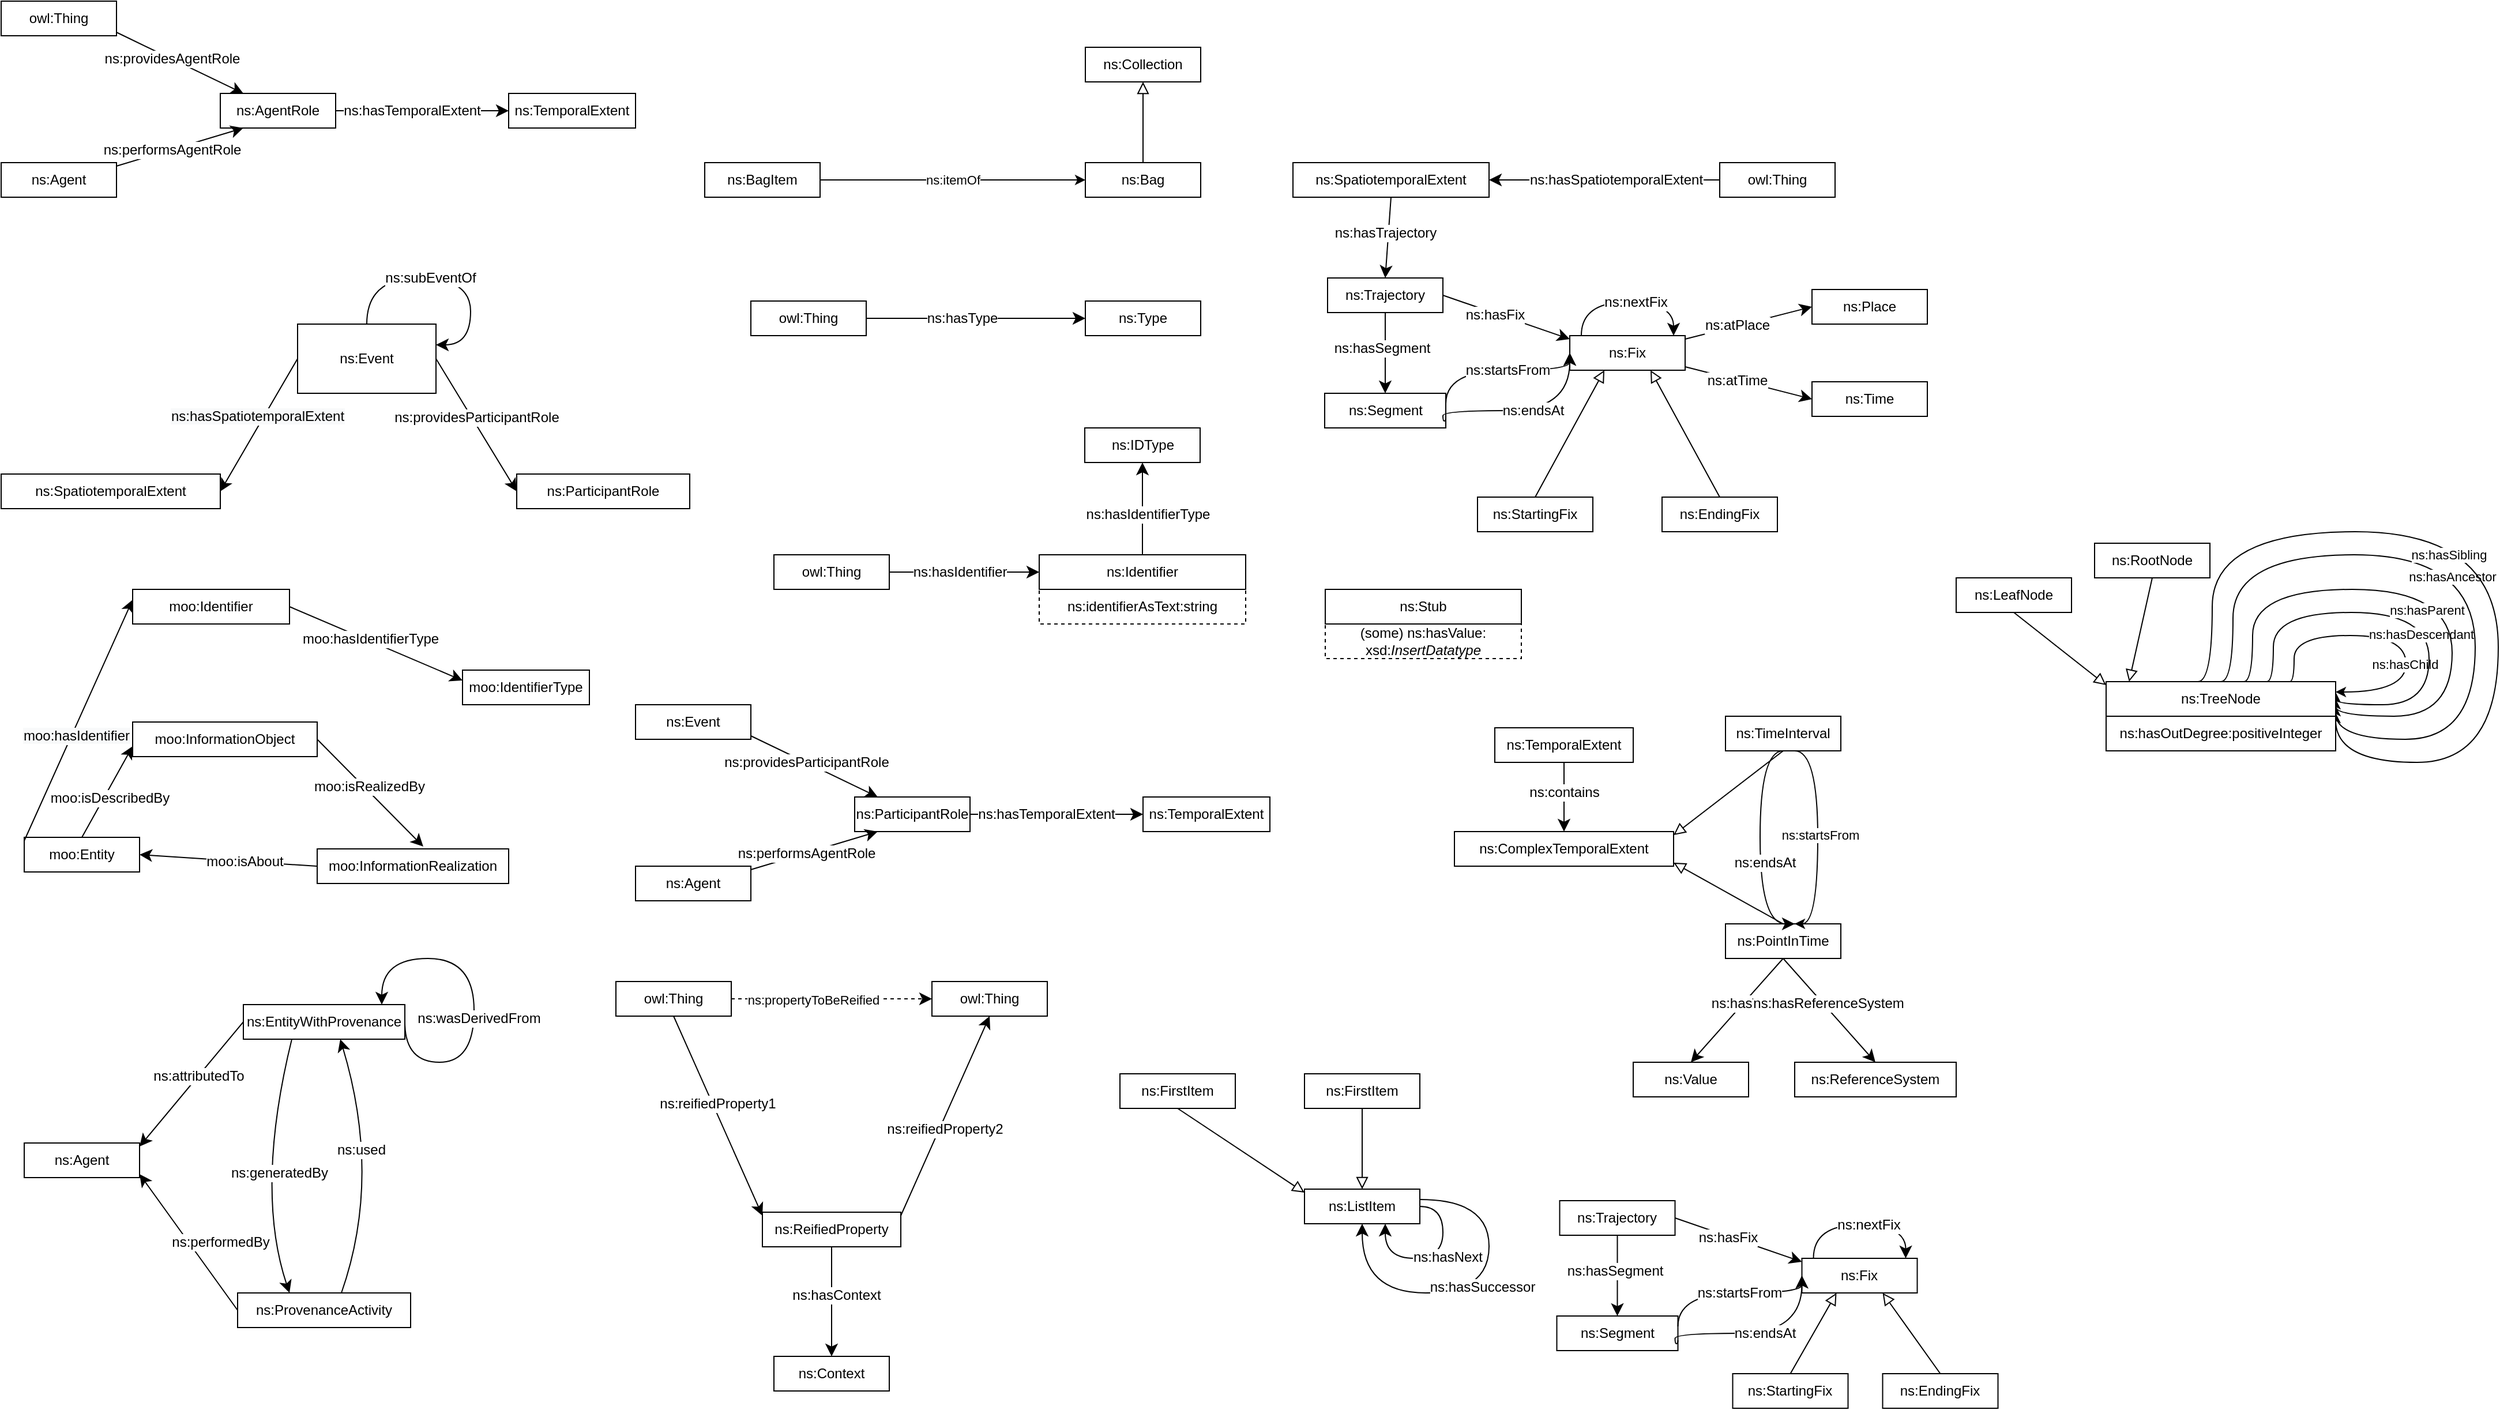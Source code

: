 <mxfile version="20.2.0" type="github"><diagram id="ob6G64-pZK0G0_Q5zdzx" name="Page-1"><mxGraphModel dx="1373" dy="769" grid="1" gridSize="10" guides="1" tooltips="1" connect="1" arrows="1" fold="1" page="1" pageScale="1" pageWidth="850" pageHeight="1100" math="0" shadow="0"><root><mxCell id="0"/><mxCell id="1" parent="0"/><mxCell id="cTdeH06Kf2I8pl0_uj5c-210" value="ns:TemporalExtent" style="rounded=0;whiteSpace=wrap;html=1;snapToPoint=1;points=[[0.1,0],[0.2,0],[0.3,0],[0.4,0],[0.5,0],[0.6,0],[0.7,0],[0.8,0],[0.9,0],[0,0.1],[0,0.3],[0,0.5],[0,0.7],[0,0.9],[0.1,1],[0.2,1],[0.3,1],[0.4,1],[0.5,1],[0.6,1],[0.7,1],[0.8,1],[0.9,1],[1,0.1],[1,0.3],[1,0.5],[1,0.7],[1,0.9]];" vertex="1" parent="1"><mxGeometry x="520" y="450" width="110" height="30" as="geometry"/></mxCell><mxCell id="cTdeH06Kf2I8pl0_uj5c-211" value="ns:AgentRole" style="rounded=0;whiteSpace=wrap;html=1;snapToPoint=1;points=[[0.1,0],[0.2,0],[0.3,0],[0.4,0],[0.5,0],[0.6,0],[0.7,0],[0.8,0],[0.9,0],[0,0.1],[0,0.3],[0,0.5],[0,0.7],[0,0.9],[0.1,1],[0.2,1],[0.3,1],[0.4,1],[0.5,1],[0.6,1],[0.7,1],[0.8,1],[0.9,1],[1,0.1],[1,0.3],[1,0.5],[1,0.7],[1,0.9]];" vertex="1" parent="1"><mxGeometry x="270" y="450" width="100" height="30" as="geometry"/></mxCell><mxCell id="cTdeH06Kf2I8pl0_uj5c-212" value="" style="endArrow=classic;html=1;endSize=8;arcSize=0;entryX=0.2;entryY=1;entryDx=0;entryDy=0;exitX=1;exitY=0.1;exitDx=0;exitDy=0;rounded=0;" edge="1" source="cTdeH06Kf2I8pl0_uj5c-214" target="cTdeH06Kf2I8pl0_uj5c-211" parent="1"><mxGeometry width="50" height="50" relative="1" as="geometry"><mxPoint x="440" y="470" as="sourcePoint"/><mxPoint x="280" y="700" as="targetPoint"/></mxGeometry></mxCell><mxCell id="cTdeH06Kf2I8pl0_uj5c-213" value="&lt;div&gt;&lt;/div&gt;ns:performsAgentRole" style="text;html=1;align=center;verticalAlign=middle;resizable=0;points=[];labelBackgroundColor=#ffffff;" vertex="1" connectable="0" parent="cTdeH06Kf2I8pl0_uj5c-212"><mxGeometry x="-0.127" relative="1" as="geometry"><mxPoint as="offset"/></mxGeometry></mxCell><mxCell id="cTdeH06Kf2I8pl0_uj5c-214" value="ns:Agent" style="rounded=0;whiteSpace=wrap;html=1;snapToPoint=1;points=[[0.1,0],[0.2,0],[0.3,0],[0.4,0],[0.5,0],[0.6,0],[0.7,0],[0.8,0],[0.9,0],[0,0.1],[0,0.3],[0,0.5],[0,0.7],[0,0.9],[0.1,1],[0.2,1],[0.3,1],[0.4,1],[0.5,1],[0.6,1],[0.7,1],[0.8,1],[0.9,1],[1,0.1],[1,0.3],[1,0.5],[1,0.7],[1,0.9]];" vertex="1" parent="1"><mxGeometry x="80" y="510" width="100" height="30" as="geometry"/></mxCell><mxCell id="cTdeH06Kf2I8pl0_uj5c-215" value="" style="endArrow=classic;html=1;endSize=8;arcSize=0;exitX=1;exitY=0.5;exitDx=0;exitDy=0;entryX=0;entryY=0.5;entryDx=0;entryDy=0;rounded=0;" edge="1" source="cTdeH06Kf2I8pl0_uj5c-211" target="cTdeH06Kf2I8pl0_uj5c-210" parent="1"><mxGeometry width="50" height="50" relative="1" as="geometry"><mxPoint x="370" y="415" as="sourcePoint"/><mxPoint x="600" y="455" as="targetPoint"/></mxGeometry></mxCell><mxCell id="cTdeH06Kf2I8pl0_uj5c-216" value="&lt;div&gt;&lt;/div&gt;ns:hasTemporalExtent" style="text;html=1;align=center;verticalAlign=middle;resizable=0;points=[];labelBackgroundColor=#ffffff;" vertex="1" connectable="0" parent="cTdeH06Kf2I8pl0_uj5c-215"><mxGeometry x="-0.127" relative="1" as="geometry"><mxPoint as="offset"/></mxGeometry></mxCell><mxCell id="cTdeH06Kf2I8pl0_uj5c-217" value="" style="endArrow=classic;html=1;endSize=8;arcSize=0;entryX=0.2;entryY=0;entryDx=0;entryDy=0;exitX=1;exitY=0.9;exitDx=0;exitDy=0;rounded=0;" edge="1" source="cTdeH06Kf2I8pl0_uj5c-219" target="cTdeH06Kf2I8pl0_uj5c-211" parent="1"><mxGeometry width="50" height="50" relative="1" as="geometry"><mxPoint x="440" y="330" as="sourcePoint"/><mxPoint x="290" y="340" as="targetPoint"/></mxGeometry></mxCell><mxCell id="cTdeH06Kf2I8pl0_uj5c-218" value="&lt;div&gt;&lt;/div&gt;ns:providesAgentRole" style="text;html=1;align=center;verticalAlign=middle;resizable=0;points=[];labelBackgroundColor=#ffffff;" vertex="1" connectable="0" parent="cTdeH06Kf2I8pl0_uj5c-217"><mxGeometry x="-0.127" relative="1" as="geometry"><mxPoint as="offset"/></mxGeometry></mxCell><mxCell id="cTdeH06Kf2I8pl0_uj5c-219" value="owl:Thing" style="rounded=0;whiteSpace=wrap;html=1;snapToPoint=1;points=[[0.1,0],[0.2,0],[0.3,0],[0.4,0],[0.5,0],[0.6,0],[0.7,0],[0.8,0],[0.9,0],[0,0.1],[0,0.3],[0,0.5],[0,0.7],[0,0.9],[0.1,1],[0.2,1],[0.3,1],[0.4,1],[0.5,1],[0.6,1],[0.7,1],[0.8,1],[0.9,1],[1,0.1],[1,0.3],[1,0.5],[1,0.7],[1,0.9]];" vertex="1" parent="1"><mxGeometry x="80" y="370" width="100" height="30" as="geometry"/></mxCell><mxCell id="cTdeH06Kf2I8pl0_uj5c-230" value="" style="endArrow=block;html=1;fontColor=#000099;exitX=0.5;exitY=0;exitDx=0;exitDy=0;endFill=0;entryX=0.5;entryY=1;entryDx=0;entryDy=0;endSize=8;arcSize=0;rounded=0;" edge="1" source="cTdeH06Kf2I8pl0_uj5c-232" target="cTdeH06Kf2I8pl0_uj5c-231" parent="1"><mxGeometry width="50" height="50" relative="1" as="geometry"><mxPoint x="795" y="450" as="sourcePoint"/><mxPoint x="953.0" y="450" as="targetPoint"/></mxGeometry></mxCell><mxCell id="cTdeH06Kf2I8pl0_uj5c-231" value="ns:Collection" style="rounded=0;whiteSpace=wrap;html=1;snapToPoint=1;points=[[0.1,0],[0.2,0],[0.3,0],[0.4,0],[0.5,0],[0.6,0],[0.7,0],[0.8,0],[0.9,0],[0,0.1],[0,0.3],[0,0.5],[0,0.7],[0,0.9],[0.1,1],[0.2,1],[0.3,1],[0.4,1],[0.5,1],[0.6,1],[0.7,1],[0.8,1],[0.9,1],[1,0.1],[1,0.3],[1,0.5],[1,0.7],[1,0.9]];" vertex="1" parent="1"><mxGeometry x="1020" y="410" width="100" height="30" as="geometry"/></mxCell><mxCell id="cTdeH06Kf2I8pl0_uj5c-232" value="ns:Bag" style="rounded=0;whiteSpace=wrap;html=1;snapToPoint=1;points=[[0.1,0],[0.2,0],[0.3,0],[0.4,0],[0.5,0],[0.6,0],[0.7,0],[0.8,0],[0.9,0],[0,0.1],[0,0.3],[0,0.5],[0,0.7],[0,0.9],[0.1,1],[0.2,1],[0.3,1],[0.4,1],[0.5,1],[0.6,1],[0.7,1],[0.8,1],[0.9,1],[1,0.1],[1,0.3],[1,0.5],[1,0.7],[1,0.9]];" vertex="1" parent="1"><mxGeometry x="1020" y="510" width="100" height="30" as="geometry"/></mxCell><mxCell id="cTdeH06Kf2I8pl0_uj5c-233" value="ns:itemOf" style="edgeStyle=none;html=1;exitX=1;exitY=0.5;exitDx=0;exitDy=0;entryX=0;entryY=0.5;entryDx=0;entryDy=0;rounded=0;" edge="1" source="cTdeH06Kf2I8pl0_uj5c-234" target="cTdeH06Kf2I8pl0_uj5c-232" parent="1"><mxGeometry relative="1" as="geometry"/></mxCell><mxCell id="cTdeH06Kf2I8pl0_uj5c-234" value="ns:BagItem" style="rounded=0;whiteSpace=wrap;html=1;snapToPoint=1;points=[[0.1,0],[0.2,0],[0.3,0],[0.4,0],[0.5,0],[0.6,0],[0.7,0],[0.8,0],[0.9,0],[0,0.1],[0,0.3],[0,0.5],[0,0.7],[0,0.9],[0.1,1],[0.2,1],[0.3,1],[0.4,1],[0.5,1],[0.6,1],[0.7,1],[0.8,1],[0.9,1],[1,0.1],[1,0.3],[1,0.5],[1,0.7],[1,0.9]];" vertex="1" parent="1"><mxGeometry x="690" y="510" width="100" height="30" as="geometry"/></mxCell><mxCell id="cTdeH06Kf2I8pl0_uj5c-235" value="ns:ParticipantRole" style="rounded=0;whiteSpace=wrap;html=1;snapToPoint=1;points=[[0.1,0],[0.2,0],[0.3,0],[0.4,0],[0.5,0],[0.6,0],[0.7,0],[0.8,0],[0.9,0],[0,0.1],[0,0.3],[0,0.5],[0,0.7],[0,0.9],[0.1,1],[0.2,1],[0.3,1],[0.4,1],[0.5,1],[0.6,1],[0.7,1],[0.8,1],[0.9,1],[1,0.1],[1,0.3],[1,0.5],[1,0.7],[1,0.9]];" vertex="1" parent="1"><mxGeometry x="527" y="780" width="150" height="30" as="geometry"/></mxCell><mxCell id="cTdeH06Kf2I8pl0_uj5c-236" value="ns:Event" style="rounded=0;whiteSpace=wrap;html=1;snapToPoint=1;points=[[0.1,0],[0.2,0],[0.3,0],[0.4,0],[0.5,0],[0.6,0],[0.7,0],[0.8,0],[0.9,0],[0,0.1],[0,0.3],[0,0.5],[0,0.7],[0,0.9],[0.1,1],[0.2,1],[0.3,1],[0.4,1],[0.5,1],[0.6,1],[0.7,1],[0.8,1],[0.9,1],[1,0.1],[1,0.3],[1,0.5],[1,0.7],[1,0.9]];" vertex="1" parent="1"><mxGeometry x="337" y="650" width="120" height="60" as="geometry"/></mxCell><mxCell id="cTdeH06Kf2I8pl0_uj5c-237" value="" style="endArrow=classic;html=1;exitX=1;exitY=0.5;exitDx=0;exitDy=0;entryX=0;entryY=0.5;entryDx=0;entryDy=0;endSize=8;arcSize=0;rounded=0;" edge="1" source="cTdeH06Kf2I8pl0_uj5c-236" target="cTdeH06Kf2I8pl0_uj5c-235" parent="1"><mxGeometry width="50" height="50" relative="1" as="geometry"><mxPoint x="267" y="878.33" as="sourcePoint"/><mxPoint x="479.0" y="878.33" as="targetPoint"/></mxGeometry></mxCell><mxCell id="cTdeH06Kf2I8pl0_uj5c-238" value="&lt;div&gt;ns:providesParticipantRole&lt;/div&gt;" style="text;html=1;align=center;verticalAlign=middle;resizable=0;points=[];labelBackgroundColor=#ffffff;" vertex="1" connectable="0" parent="cTdeH06Kf2I8pl0_uj5c-237"><mxGeometry x="-0.127" relative="1" as="geometry"><mxPoint x="4.17" as="offset"/></mxGeometry></mxCell><mxCell id="cTdeH06Kf2I8pl0_uj5c-239" value="" style="endArrow=classic;html=1;exitX=0;exitY=0.5;exitDx=0;exitDy=0;entryX=1;entryY=0.5;entryDx=0;entryDy=0;endSize=8;arcSize=0;rounded=0;" edge="1" source="cTdeH06Kf2I8pl0_uj5c-236" target="cTdeH06Kf2I8pl0_uj5c-241" parent="1"><mxGeometry width="50" height="50" relative="1" as="geometry"><mxPoint x="185" y="738.33" as="sourcePoint"/><mxPoint x="207" y="775" as="targetPoint"/></mxGeometry></mxCell><mxCell id="cTdeH06Kf2I8pl0_uj5c-240" value="&lt;span style=&quot;background-color: rgb(248 , 249 , 250)&quot;&gt;ns:hasSpatiotemporalExtent&lt;br&gt;&lt;/span&gt;" style="text;html=1;align=center;verticalAlign=middle;resizable=0;points=[];labelBackgroundColor=#ffffff;" vertex="1" connectable="0" parent="cTdeH06Kf2I8pl0_uj5c-239"><mxGeometry x="-0.127" relative="1" as="geometry"><mxPoint x="-6" as="offset"/></mxGeometry></mxCell><mxCell id="cTdeH06Kf2I8pl0_uj5c-241" value="ns:SpatiotemporalExtent" style="rounded=0;whiteSpace=wrap;html=1;snapToPoint=1;points=[[0.1,0],[0.2,0],[0.3,0],[0.4,0],[0.5,0],[0.6,0],[0.7,0],[0.8,0],[0.9,0],[0,0.1],[0,0.3],[0,0.5],[0,0.7],[0,0.9],[0.1,1],[0.2,1],[0.3,1],[0.4,1],[0.5,1],[0.6,1],[0.7,1],[0.8,1],[0.9,1],[1,0.1],[1,0.3],[1,0.5],[1,0.7],[1,0.9]];" vertex="1" parent="1"><mxGeometry x="80" y="780" width="190" height="30" as="geometry"/></mxCell><mxCell id="cTdeH06Kf2I8pl0_uj5c-242" value="" style="endArrow=classic;html=1;exitX=0.5;exitY=0;exitDx=0;exitDy=0;entryX=1;entryY=0.3;entryDx=0;entryDy=0;endSize=8;arcSize=0;curved=1;edgeStyle=orthogonalEdgeStyle;rounded=0;" edge="1" source="cTdeH06Kf2I8pl0_uj5c-236" target="cTdeH06Kf2I8pl0_uj5c-236" parent="1"><mxGeometry width="50" height="50" relative="1" as="geometry"><mxPoint x="337" y="570" as="sourcePoint"/><mxPoint x="534" y="570" as="targetPoint"/><Array as="points"><mxPoint x="397" y="610"/><mxPoint x="487" y="610"/><mxPoint x="487" y="668"/></Array></mxGeometry></mxCell><mxCell id="cTdeH06Kf2I8pl0_uj5c-243" value="&lt;div&gt;ns:subEventOf&lt;br&gt;&lt;/div&gt;" style="text;html=1;align=center;verticalAlign=middle;resizable=0;points=[];labelBackgroundColor=#ffffff;" vertex="1" connectable="0" parent="cTdeH06Kf2I8pl0_uj5c-242"><mxGeometry x="-0.127" relative="1" as="geometry"><mxPoint as="offset"/></mxGeometry></mxCell><mxCell id="cTdeH06Kf2I8pl0_uj5c-244" value="ns:Type" style="rounded=0;whiteSpace=wrap;html=1;snapToPoint=1;points=[[0.1,0],[0.2,0],[0.3,0],[0.4,0],[0.5,0],[0.6,0],[0.7,0],[0.8,0],[0.9,0],[0,0.1],[0,0.3],[0,0.5],[0,0.7],[0,0.9],[0.1,1],[0.2,1],[0.3,1],[0.4,1],[0.5,1],[0.6,1],[0.7,1],[0.8,1],[0.9,1],[1,0.1],[1,0.3],[1,0.5],[1,0.7],[1,0.9]];" vertex="1" parent="1"><mxGeometry x="1020" y="630" width="100" height="30" as="geometry"/></mxCell><mxCell id="cTdeH06Kf2I8pl0_uj5c-245" value="" style="endArrow=classic;html=1;exitX=1;exitY=0.5;exitDx=0;exitDy=0;endSize=8;entryX=0;entryY=0.5;entryDx=0;entryDy=0;arcSize=0;rounded=0;" edge="1" source="cTdeH06Kf2I8pl0_uj5c-247" target="cTdeH06Kf2I8pl0_uj5c-244" parent="1"><mxGeometry width="50" height="50" relative="1" as="geometry"><mxPoint x="835" y="645" as="sourcePoint"/><mxPoint x="1030" y="650" as="targetPoint"/></mxGeometry></mxCell><mxCell id="cTdeH06Kf2I8pl0_uj5c-246" value="ns:hasType" style="text;html=1;align=center;verticalAlign=middle;resizable=0;points=[];labelBackgroundColor=#ffffff;" vertex="1" connectable="0" parent="cTdeH06Kf2I8pl0_uj5c-245"><mxGeometry x="-0.127" relative="1" as="geometry"><mxPoint as="offset"/></mxGeometry></mxCell><mxCell id="cTdeH06Kf2I8pl0_uj5c-247" value="owl:Thing" style="rounded=0;whiteSpace=wrap;html=1;snapToPoint=1;points=[[0.1,0],[0.2,0],[0.3,0],[0.4,0],[0.5,0],[0.6,0],[0.7,0],[0.8,0],[0.9,0],[0,0.1],[0,0.3],[0,0.5],[0,0.7],[0,0.9],[0.1,1],[0.2,1],[0.3,1],[0.4,1],[0.5,1],[0.6,1],[0.7,1],[0.8,1],[0.9,1],[1,0.1],[1,0.3],[1,0.5],[1,0.7],[1,0.9]];" vertex="1" parent="1"><mxGeometry x="730" y="630" width="100" height="30" as="geometry"/></mxCell><mxCell id="cTdeH06Kf2I8pl0_uj5c-248" value="owl:Thing" style="rounded=0;whiteSpace=wrap;html=1;snapToPoint=1;points=[[0.1,0],[0.2,0],[0.3,0],[0.4,0],[0.5,0],[0.6,0],[0.7,0],[0.8,0],[0.9,0],[0,0.1],[0,0.3],[0,0.5],[0,0.7],[0,0.9],[0.1,1],[0.2,1],[0.3,1],[0.4,1],[0.5,1],[0.6,1],[0.7,1],[0.8,1],[0.9,1],[1,0.1],[1,0.3],[1,0.5],[1,0.7],[1,0.9]];" vertex="1" parent="1"><mxGeometry x="750" y="850" width="100" height="30" as="geometry"/></mxCell><mxCell id="cTdeH06Kf2I8pl0_uj5c-249" value="" style="endArrow=classic;html=1;exitX=1;exitY=0.5;exitDx=0;exitDy=0;entryX=0;entryY=0.5;entryDx=0;entryDy=0;endSize=8;arcSize=0;rounded=0;" edge="1" source="cTdeH06Kf2I8pl0_uj5c-248" target="cTdeH06Kf2I8pl0_uj5c-252" parent="1"><mxGeometry width="50" height="50" relative="1" as="geometry"><mxPoint x="651" y="968.33" as="sourcePoint"/><mxPoint x="980" y="865" as="targetPoint"/></mxGeometry></mxCell><mxCell id="cTdeH06Kf2I8pl0_uj5c-250" value="&lt;div&gt;ns:hasIdentifier&lt;/div&gt;" style="text;html=1;align=center;verticalAlign=middle;resizable=0;points=[];labelBackgroundColor=#ffffff;" vertex="1" connectable="0" parent="cTdeH06Kf2I8pl0_uj5c-249"><mxGeometry x="-0.127" relative="1" as="geometry"><mxPoint x="4.17" as="offset"/></mxGeometry></mxCell><mxCell id="cTdeH06Kf2I8pl0_uj5c-251" value="ns:identifierAsText:string" style="rounded=0;whiteSpace=wrap;html=1;snapToPoint=1;points=[[0.1,0],[0.2,0],[0.3,0],[0.4,0],[0.5,0],[0.6,0],[0.7,0],[0.8,0],[0.9,0],[0,0.1],[0,0.3],[0,0.5],[0,0.7],[0,0.9],[0.1,1],[0.2,1],[0.3,1],[0.4,1],[0.5,1],[0.6,1],[0.7,1],[0.8,1],[0.9,1],[1,0.1],[1,0.3],[1,0.5],[1,0.7],[1,0.9]];dashed=1;" vertex="1" parent="1"><mxGeometry x="980" y="880.0" width="179" height="30" as="geometry"/></mxCell><mxCell id="cTdeH06Kf2I8pl0_uj5c-252" value="ns:Identifier" style="rounded=0;whiteSpace=wrap;html=1;snapToPoint=1;points=[[0.1,0],[0.2,0],[0.3,0],[0.4,0],[0.5,0],[0.6,0],[0.7,0],[0.8,0],[0.9,0],[0,0.1],[0,0.3],[0,0.5],[0,0.7],[0,0.9],[0.1,1],[0.2,1],[0.3,1],[0.4,1],[0.5,1],[0.6,1],[0.7,1],[0.8,1],[0.9,1],[1,0.1],[1,0.3],[1,0.5],[1,0.7],[1,0.9]];" vertex="1" parent="1"><mxGeometry x="980" y="850.0" width="179" height="30" as="geometry"/></mxCell><mxCell id="cTdeH06Kf2I8pl0_uj5c-253" value="ns:IDType" style="rounded=0;whiteSpace=wrap;html=1;snapToPoint=1;points=[[0.1,0],[0.2,0],[0.3,0],[0.4,0],[0.5,0],[0.6,0],[0.7,0],[0.8,0],[0.9,0],[0,0.1],[0,0.3],[0,0.5],[0,0.7],[0,0.9],[0.1,1],[0.2,1],[0.3,1],[0.4,1],[0.5,1],[0.6,1],[0.7,1],[0.8,1],[0.9,1],[1,0.1],[1,0.3],[1,0.5],[1,0.7],[1,0.9]];" vertex="1" parent="1"><mxGeometry x="1019.5" y="740" width="100" height="30" as="geometry"/></mxCell><mxCell id="cTdeH06Kf2I8pl0_uj5c-254" value="" style="endArrow=classic;html=1;exitX=0.5;exitY=0;exitDx=0;exitDy=0;entryX=0.5;entryY=1;entryDx=0;entryDy=0;endSize=8;arcSize=0;rounded=0;" edge="1" source="cTdeH06Kf2I8pl0_uj5c-252" target="cTdeH06Kf2I8pl0_uj5c-253" parent="1"><mxGeometry width="50" height="50" relative="1" as="geometry"><mxPoint x="1190" y="745" as="sourcePoint"/><mxPoint x="1282.0" y="848.33" as="targetPoint"/></mxGeometry></mxCell><mxCell id="cTdeH06Kf2I8pl0_uj5c-255" value="&lt;div&gt;ns:hasIdentifierType&lt;/div&gt;" style="text;html=1;align=center;verticalAlign=middle;resizable=0;points=[];labelBackgroundColor=#ffffff;" vertex="1" connectable="0" parent="cTdeH06Kf2I8pl0_uj5c-254"><mxGeometry x="-0.127" relative="1" as="geometry"><mxPoint x="4.17" as="offset"/></mxGeometry></mxCell><mxCell id="cTdeH06Kf2I8pl0_uj5c-256" value="moo:InformationRealization" style="rounded=0;whiteSpace=wrap;html=1;snapToPoint=1;points=[[0.1,0],[0.2,0],[0.3,0],[0.4,0],[0.5,0],[0.6,0],[0.7,0],[0.8,0],[0.9,0],[0,0.1],[0,0.3],[0,0.5],[0,0.7],[0,0.9],[0.1,1],[0.2,1],[0.3,1],[0.4,1],[0.5,1],[0.6,1],[0.7,1],[0.8,1],[0.9,1],[1,0.1],[1,0.3],[1,0.5],[1,0.7],[1,0.9]];" vertex="1" parent="1"><mxGeometry x="354" y="1105" width="166" height="30" as="geometry"/></mxCell><mxCell id="cTdeH06Kf2I8pl0_uj5c-257" value="moo:InformationObject" style="rounded=0;whiteSpace=wrap;html=1;snapToPoint=1;points=[[0.1,0],[0.2,0],[0.3,0],[0.4,0],[0.5,0],[0.6,0],[0.7,0],[0.8,0],[0.9,0],[0,0.1],[0,0.3],[0,0.5],[0,0.7],[0,0.9],[0.1,1],[0.2,1],[0.3,1],[0.4,1],[0.5,1],[0.6,1],[0.7,1],[0.8,1],[0.9,1],[1,0.1],[1,0.3],[1,0.5],[1,0.7],[1,0.9]];" vertex="1" parent="1"><mxGeometry x="194" y="995.0" width="160" height="30" as="geometry"/></mxCell><mxCell id="cTdeH06Kf2I8pl0_uj5c-258" value="" style="endArrow=classic;html=1;exitX=1;exitY=0.5;exitDx=0;exitDy=0;entryX=0.554;entryY=-0.067;entryDx=0;entryDy=0;endSize=8;arcSize=0;entryPerimeter=0;rounded=0;" edge="1" source="cTdeH06Kf2I8pl0_uj5c-257" target="cTdeH06Kf2I8pl0_uj5c-256" parent="1"><mxGeometry width="50" height="50" relative="1" as="geometry"><mxPoint x="60" y="1223.33" as="sourcePoint"/><mxPoint x="272.0" y="1223.33" as="targetPoint"/></mxGeometry></mxCell><mxCell id="cTdeH06Kf2I8pl0_uj5c-259" value="moo:isRealizedBy" style="text;html=1;align=center;verticalAlign=middle;resizable=0;points=[];labelBackgroundColor=#ffffff;" vertex="1" connectable="0" parent="cTdeH06Kf2I8pl0_uj5c-258"><mxGeometry x="-0.127" relative="1" as="geometry"><mxPoint x="4.17" as="offset"/></mxGeometry></mxCell><mxCell id="cTdeH06Kf2I8pl0_uj5c-260" value="moo:IdentifierType" style="rounded=0;whiteSpace=wrap;html=1;snapToPoint=1;points=[[0.1,0],[0.2,0],[0.3,0],[0.4,0],[0.5,0],[0.6,0],[0.7,0],[0.8,0],[0.9,0],[0,0.1],[0,0.3],[0,0.5],[0,0.7],[0,0.9],[0.1,1],[0.2,1],[0.3,1],[0.4,1],[0.5,1],[0.6,1],[0.7,1],[0.8,1],[0.9,1],[1,0.1],[1,0.3],[1,0.5],[1,0.7],[1,0.9]];" vertex="1" parent="1"><mxGeometry x="480" y="950.0" width="110" height="30" as="geometry"/></mxCell><mxCell id="cTdeH06Kf2I8pl0_uj5c-261" value="" style="endArrow=classic;html=1;exitX=0.5;exitY=0;exitDx=0;exitDy=0;entryX=0;entryY=0.7;entryDx=0;entryDy=0;endSize=8;arcSize=0;rounded=0;" edge="1" source="cTdeH06Kf2I8pl0_uj5c-263" target="cTdeH06Kf2I8pl0_uj5c-257" parent="1"><mxGeometry width="50" height="50" relative="1" as="geometry"><mxPoint x="70" y="1413.33" as="sourcePoint"/><mxPoint x="282.0" y="1413.33" as="targetPoint"/></mxGeometry></mxCell><mxCell id="cTdeH06Kf2I8pl0_uj5c-262" value="&lt;div&gt;moo:isDescribedBy&lt;/div&gt;" style="text;html=1;align=center;verticalAlign=middle;resizable=0;points=[];labelBackgroundColor=#ffffff;" vertex="1" connectable="0" parent="cTdeH06Kf2I8pl0_uj5c-261"><mxGeometry x="-0.127" relative="1" as="geometry"><mxPoint x="4.17" as="offset"/></mxGeometry></mxCell><mxCell id="cTdeH06Kf2I8pl0_uj5c-263" value="moo:Entity" style="rounded=0;whiteSpace=wrap;html=1;snapToPoint=1;points=[[0.1,0],[0.2,0],[0.3,0],[0.4,0],[0.5,0],[0.6,0],[0.7,0],[0.8,0],[0.9,0],[0,0.1],[0,0.3],[0,0.5],[0,0.7],[0,0.9],[0.1,1],[0.2,1],[0.3,1],[0.4,1],[0.5,1],[0.6,1],[0.7,1],[0.8,1],[0.9,1],[1,0.1],[1,0.3],[1,0.5],[1,0.7],[1,0.9]];" vertex="1" parent="1"><mxGeometry x="100" y="1095" width="100" height="30" as="geometry"/></mxCell><mxCell id="cTdeH06Kf2I8pl0_uj5c-264" value="" style="endArrow=classic;html=1;exitX=0;exitY=0.5;exitDx=0;exitDy=0;endSize=8;arcSize=0;entryX=1;entryY=0.5;entryDx=0;entryDy=0;rounded=0;" edge="1" source="cTdeH06Kf2I8pl0_uj5c-256" target="cTdeH06Kf2I8pl0_uj5c-263" parent="1"><mxGeometry width="50" height="50" relative="1" as="geometry"><mxPoint x="60" y="1323.33" as="sourcePoint"/><mxPoint x="220" y="1125" as="targetPoint"/></mxGeometry></mxCell><mxCell id="cTdeH06Kf2I8pl0_uj5c-265" value="&lt;div&gt;moo:isAbout&lt;/div&gt;" style="text;html=1;align=center;verticalAlign=middle;resizable=0;points=[];labelBackgroundColor=#ffffff;" vertex="1" connectable="0" parent="cTdeH06Kf2I8pl0_uj5c-264"><mxGeometry x="-0.127" relative="1" as="geometry"><mxPoint x="4.17" as="offset"/></mxGeometry></mxCell><mxCell id="cTdeH06Kf2I8pl0_uj5c-266" value="" style="endArrow=classic;html=1;exitX=0;exitY=0.1;exitDx=0;exitDy=0;entryX=0;entryY=0.3;entryDx=0;entryDy=0;endSize=8;arcSize=0;rounded=0;" edge="1" source="cTdeH06Kf2I8pl0_uj5c-263" target="cTdeH06Kf2I8pl0_uj5c-268" parent="1"><mxGeometry width="50" height="50" relative="1" as="geometry"><mxPoint x="160" y="1105" as="sourcePoint"/><mxPoint x="184" y="940.0" as="targetPoint"/></mxGeometry></mxCell><mxCell id="cTdeH06Kf2I8pl0_uj5c-267" value="&lt;span style=&quot;background-color: rgb(248 , 249 , 250)&quot;&gt;moo:hasIdentifier&lt;/span&gt;" style="text;html=1;align=center;verticalAlign=middle;resizable=0;points=[];labelBackgroundColor=#ffffff;" vertex="1" connectable="0" parent="cTdeH06Kf2I8pl0_uj5c-266"><mxGeometry x="-0.127" relative="1" as="geometry"><mxPoint x="4.17" as="offset"/></mxGeometry></mxCell><mxCell id="cTdeH06Kf2I8pl0_uj5c-268" value="moo:Identifier" style="rounded=0;whiteSpace=wrap;html=1;snapToPoint=1;points=[[0.1,0],[0.2,0],[0.3,0],[0.4,0],[0.5,0],[0.6,0],[0.7,0],[0.8,0],[0.9,0],[0,0.1],[0,0.3],[0,0.5],[0,0.7],[0,0.9],[0.1,1],[0.2,1],[0.3,1],[0.4,1],[0.5,1],[0.6,1],[0.7,1],[0.8,1],[0.9,1],[1,0.1],[1,0.3],[1,0.5],[1,0.7],[1,0.9]];" vertex="1" parent="1"><mxGeometry x="194" y="880" width="136" height="30" as="geometry"/></mxCell><mxCell id="cTdeH06Kf2I8pl0_uj5c-269" value="" style="endArrow=classic;html=1;exitX=1;exitY=0.5;exitDx=0;exitDy=0;entryX=0;entryY=0.3;entryDx=0;entryDy=0;endSize=8;arcSize=0;rounded=0;" edge="1" source="cTdeH06Kf2I8pl0_uj5c-268" target="cTdeH06Kf2I8pl0_uj5c-260" parent="1"><mxGeometry width="50" height="50" relative="1" as="geometry"><mxPoint x="364" y="1020.0" as="sourcePoint"/><mxPoint x="455.964" y="1112.99" as="targetPoint"/></mxGeometry></mxCell><mxCell id="cTdeH06Kf2I8pl0_uj5c-270" value="moo:hasIdentifierType" style="text;html=1;align=center;verticalAlign=middle;resizable=0;points=[];labelBackgroundColor=#ffffff;" vertex="1" connectable="0" parent="cTdeH06Kf2I8pl0_uj5c-269"><mxGeometry x="-0.127" relative="1" as="geometry"><mxPoint x="4.17" as="offset"/></mxGeometry></mxCell><mxCell id="cTdeH06Kf2I8pl0_uj5c-271" value="ns:TemporalExtent" style="rounded=0;whiteSpace=wrap;html=1;snapToPoint=1;points=[[0.1,0],[0.2,0],[0.3,0],[0.4,0],[0.5,0],[0.6,0],[0.7,0],[0.8,0],[0.9,0],[0,0.1],[0,0.3],[0,0.5],[0,0.7],[0,0.9],[0.1,1],[0.2,1],[0.3,1],[0.4,1],[0.5,1],[0.6,1],[0.7,1],[0.8,1],[0.9,1],[1,0.1],[1,0.3],[1,0.5],[1,0.7],[1,0.9]];" vertex="1" parent="1"><mxGeometry x="1070" y="1060" width="110" height="30" as="geometry"/></mxCell><mxCell id="cTdeH06Kf2I8pl0_uj5c-272" value="ns:ParticipantRole" style="rounded=0;whiteSpace=wrap;html=1;snapToPoint=1;points=[[0.1,0],[0.2,0],[0.3,0],[0.4,0],[0.5,0],[0.6,0],[0.7,0],[0.8,0],[0.9,0],[0,0.1],[0,0.3],[0,0.5],[0,0.7],[0,0.9],[0.1,1],[0.2,1],[0.3,1],[0.4,1],[0.5,1],[0.6,1],[0.7,1],[0.8,1],[0.9,1],[1,0.1],[1,0.3],[1,0.5],[1,0.7],[1,0.9]];" vertex="1" parent="1"><mxGeometry x="820" y="1060" width="100" height="30" as="geometry"/></mxCell><mxCell id="cTdeH06Kf2I8pl0_uj5c-273" value="" style="endArrow=classic;html=1;endSize=8;arcSize=0;entryX=0.2;entryY=1;entryDx=0;entryDy=0;exitX=1;exitY=0.1;exitDx=0;exitDy=0;rounded=0;" edge="1" source="cTdeH06Kf2I8pl0_uj5c-275" target="cTdeH06Kf2I8pl0_uj5c-272" parent="1"><mxGeometry width="50" height="50" relative="1" as="geometry"><mxPoint x="990" y="1080" as="sourcePoint"/><mxPoint x="830" y="1310" as="targetPoint"/></mxGeometry></mxCell><mxCell id="cTdeH06Kf2I8pl0_uj5c-274" value="&lt;div&gt;&lt;/div&gt;ns:performsAgentRole" style="text;html=1;align=center;verticalAlign=middle;resizable=0;points=[];labelBackgroundColor=#ffffff;" vertex="1" connectable="0" parent="cTdeH06Kf2I8pl0_uj5c-273"><mxGeometry x="-0.127" relative="1" as="geometry"><mxPoint as="offset"/></mxGeometry></mxCell><mxCell id="cTdeH06Kf2I8pl0_uj5c-275" value="ns:Agent" style="rounded=0;whiteSpace=wrap;html=1;snapToPoint=1;points=[[0.1,0],[0.2,0],[0.3,0],[0.4,0],[0.5,0],[0.6,0],[0.7,0],[0.8,0],[0.9,0],[0,0.1],[0,0.3],[0,0.5],[0,0.7],[0,0.9],[0.1,1],[0.2,1],[0.3,1],[0.4,1],[0.5,1],[0.6,1],[0.7,1],[0.8,1],[0.9,1],[1,0.1],[1,0.3],[1,0.5],[1,0.7],[1,0.9]];" vertex="1" parent="1"><mxGeometry x="630" y="1120" width="100" height="30" as="geometry"/></mxCell><mxCell id="cTdeH06Kf2I8pl0_uj5c-276" value="" style="endArrow=classic;html=1;endSize=8;arcSize=0;exitX=1;exitY=0.5;exitDx=0;exitDy=0;entryX=0;entryY=0.5;entryDx=0;entryDy=0;rounded=0;" edge="1" source="cTdeH06Kf2I8pl0_uj5c-272" target="cTdeH06Kf2I8pl0_uj5c-271" parent="1"><mxGeometry width="50" height="50" relative="1" as="geometry"><mxPoint x="920" y="1025" as="sourcePoint"/><mxPoint x="1150" y="1065" as="targetPoint"/></mxGeometry></mxCell><mxCell id="cTdeH06Kf2I8pl0_uj5c-277" value="&lt;div&gt;&lt;/div&gt;ns:hasTemporalExtent" style="text;html=1;align=center;verticalAlign=middle;resizable=0;points=[];labelBackgroundColor=#ffffff;" vertex="1" connectable="0" parent="cTdeH06Kf2I8pl0_uj5c-276"><mxGeometry x="-0.127" relative="1" as="geometry"><mxPoint as="offset"/></mxGeometry></mxCell><mxCell id="cTdeH06Kf2I8pl0_uj5c-278" value="" style="endArrow=classic;html=1;endSize=8;arcSize=0;entryX=0.2;entryY=0;entryDx=0;entryDy=0;exitX=1;exitY=0.9;exitDx=0;exitDy=0;rounded=0;" edge="1" source="cTdeH06Kf2I8pl0_uj5c-280" target="cTdeH06Kf2I8pl0_uj5c-272" parent="1"><mxGeometry width="50" height="50" relative="1" as="geometry"><mxPoint x="990" y="940" as="sourcePoint"/><mxPoint x="840" y="950" as="targetPoint"/><Array as="points"/></mxGeometry></mxCell><mxCell id="cTdeH06Kf2I8pl0_uj5c-279" value="&lt;div&gt;&lt;/div&gt;ns:providesParticipantRole" style="text;html=1;align=center;verticalAlign=middle;resizable=0;points=[];labelBackgroundColor=#ffffff;" vertex="1" connectable="0" parent="cTdeH06Kf2I8pl0_uj5c-278"><mxGeometry x="-0.127" relative="1" as="geometry"><mxPoint as="offset"/></mxGeometry></mxCell><mxCell id="cTdeH06Kf2I8pl0_uj5c-280" value="ns:Event" style="rounded=0;whiteSpace=wrap;html=1;snapToPoint=1;points=[[0.1,0],[0.2,0],[0.3,0],[0.4,0],[0.5,0],[0.6,0],[0.7,0],[0.8,0],[0.9,0],[0,0.1],[0,0.3],[0,0.5],[0,0.7],[0,0.9],[0.1,1],[0.2,1],[0.3,1],[0.4,1],[0.5,1],[0.6,1],[0.7,1],[0.8,1],[0.9,1],[1,0.1],[1,0.3],[1,0.5],[1,0.7],[1,0.9]];" vertex="1" parent="1"><mxGeometry x="630" y="980" width="100" height="30" as="geometry"/></mxCell><mxCell id="cTdeH06Kf2I8pl0_uj5c-281" value="ns:EntityWithProvenance" style="rounded=0;whiteSpace=wrap;html=1;snapToPoint=1;points=[[0.1,0],[0.2,0],[0.3,0],[0.4,0],[0.5,0],[0.6,0],[0.7,0],[0.8,0],[0.9,0],[0,0.1],[0,0.3],[0,0.5],[0,0.7],[0,0.9],[0.1,1],[0.2,1],[0.3,1],[0.4,1],[0.5,1],[0.6,1],[0.7,1],[0.8,1],[0.9,1],[1,0.1],[1,0.3],[1,0.5],[1,0.7],[1,0.9]];" vertex="1" parent="1"><mxGeometry x="290" y="1240" width="140" height="30" as="geometry"/></mxCell><mxCell id="cTdeH06Kf2I8pl0_uj5c-282" value="" style="endArrow=classic;html=1;exitX=1;exitY=0.5;exitDx=0;exitDy=0;endSize=8;arcSize=0;edgeStyle=orthogonalEdgeStyle;curved=1;rounded=0;" edge="1" source="cTdeH06Kf2I8pl0_uj5c-281" parent="1"><mxGeometry width="50" height="50" relative="1" as="geometry"><mxPoint x="310" y="1358.33" as="sourcePoint"/><mxPoint x="410" y="1240" as="targetPoint"/><Array as="points"><mxPoint x="430" y="1290"/><mxPoint x="490" y="1290"/><mxPoint x="490" y="1200"/><mxPoint x="410" y="1200"/></Array></mxGeometry></mxCell><mxCell id="cTdeH06Kf2I8pl0_uj5c-283" value="&lt;div&gt;ns:wasDerivedFrom&lt;/div&gt;" style="text;html=1;align=center;verticalAlign=middle;resizable=0;points=[];labelBackgroundColor=#ffffff;" vertex="1" connectable="0" parent="cTdeH06Kf2I8pl0_uj5c-282"><mxGeometry x="-0.127" relative="1" as="geometry"><mxPoint x="4.17" as="offset"/></mxGeometry></mxCell><mxCell id="cTdeH06Kf2I8pl0_uj5c-284" value="ns:Agent" style="rounded=0;whiteSpace=wrap;html=1;snapToPoint=1;points=[[0.1,0],[0.2,0],[0.3,0],[0.4,0],[0.5,0],[0.6,0],[0.7,0],[0.8,0],[0.9,0],[0,0.1],[0,0.3],[0,0.5],[0,0.7],[0,0.9],[0.1,1],[0.2,1],[0.3,1],[0.4,1],[0.5,1],[0.6,1],[0.7,1],[0.8,1],[0.9,1],[1,0.1],[1,0.3],[1,0.5],[1,0.7],[1,0.9]];" vertex="1" parent="1"><mxGeometry x="100" y="1360" width="100" height="30" as="geometry"/></mxCell><mxCell id="cTdeH06Kf2I8pl0_uj5c-285" value="" style="endArrow=classic;html=1;exitX=0;exitY=0.5;exitDx=0;exitDy=0;entryX=1;entryY=0.1;entryDx=0;entryDy=0;endSize=8;arcSize=0;curved=1;rounded=0;" edge="1" source="cTdeH06Kf2I8pl0_uj5c-281" target="cTdeH06Kf2I8pl0_uj5c-284" parent="1"><mxGeometry width="50" height="50" relative="1" as="geometry"><mxPoint x="370" y="1405" as="sourcePoint"/><mxPoint x="560" y="1570" as="targetPoint"/><Array as="points"/></mxGeometry></mxCell><mxCell id="cTdeH06Kf2I8pl0_uj5c-286" value="ns:attributedTo" style="text;html=1;align=center;verticalAlign=middle;resizable=0;points=[];labelBackgroundColor=#ffffff;" vertex="1" connectable="0" parent="cTdeH06Kf2I8pl0_uj5c-285"><mxGeometry x="-0.127" relative="1" as="geometry"><mxPoint as="offset"/></mxGeometry></mxCell><mxCell id="cTdeH06Kf2I8pl0_uj5c-287" value="" style="endArrow=classic;html=1;exitX=0.3;exitY=1;exitDx=0;exitDy=0;endSize=8;arcSize=0;curved=1;entryX=0.3;entryY=0;entryDx=0;entryDy=0;rounded=0;" edge="1" source="cTdeH06Kf2I8pl0_uj5c-281" target="cTdeH06Kf2I8pl0_uj5c-289" parent="1"><mxGeometry width="50" height="50" relative="1" as="geometry"><mxPoint x="395" y="1485" as="sourcePoint"/><mxPoint x="500" y="1400" as="targetPoint"/><Array as="points"><mxPoint x="300" y="1400"/></Array></mxGeometry></mxCell><mxCell id="cTdeH06Kf2I8pl0_uj5c-288" value="ns:generatedBy" style="text;html=1;align=center;verticalAlign=middle;resizable=0;points=[];labelBackgroundColor=#ffffff;" vertex="1" connectable="0" parent="cTdeH06Kf2I8pl0_uj5c-287"><mxGeometry x="-0.127" relative="1" as="geometry"><mxPoint x="13" y="19" as="offset"/></mxGeometry></mxCell><mxCell id="cTdeH06Kf2I8pl0_uj5c-289" value="ns:ProvenanceActivity" style="rounded=0;whiteSpace=wrap;html=1;snapToPoint=1;points=[[0.1,0],[0.2,0],[0.3,0],[0.4,0],[0.5,0],[0.6,0],[0.7,0],[0.8,0],[0.9,0],[0,0.1],[0,0.3],[0,0.5],[0,0.7],[0,0.9],[0.1,1],[0.2,1],[0.3,1],[0.4,1],[0.5,1],[0.6,1],[0.7,1],[0.8,1],[0.9,1],[1,0.1],[1,0.3],[1,0.5],[1,0.7],[1,0.9]];" vertex="1" parent="1"><mxGeometry x="285" y="1490" width="150" height="30" as="geometry"/></mxCell><mxCell id="cTdeH06Kf2I8pl0_uj5c-290" value="" style="endArrow=classic;html=1;exitX=0.6;exitY=0;exitDx=0;exitDy=0;endSize=8;entryX=0.6;entryY=1;entryDx=0;entryDy=0;arcSize=0;curved=1;rounded=0;" edge="1" source="cTdeH06Kf2I8pl0_uj5c-289" target="cTdeH06Kf2I8pl0_uj5c-281" parent="1"><mxGeometry width="50" height="50" relative="1" as="geometry"><mxPoint x="325" y="1510" as="sourcePoint"/><mxPoint x="314" y="1280" as="targetPoint"/><Array as="points"><mxPoint x="410" y="1390"/></Array></mxGeometry></mxCell><mxCell id="cTdeH06Kf2I8pl0_uj5c-291" value="ns:used" style="text;html=1;align=center;verticalAlign=middle;resizable=0;points=[];labelBackgroundColor=#ffffff;" vertex="1" connectable="0" parent="cTdeH06Kf2I8pl0_uj5c-290"><mxGeometry x="-0.127" relative="1" as="geometry"><mxPoint x="-17" y="-29" as="offset"/></mxGeometry></mxCell><mxCell id="cTdeH06Kf2I8pl0_uj5c-292" value="" style="endArrow=classic;html=1;exitX=0;exitY=0.5;exitDx=0;exitDy=0;endSize=8;entryX=1;entryY=0.9;entryDx=0;entryDy=0;arcSize=0;curved=1;rounded=0;" edge="1" source="cTdeH06Kf2I8pl0_uj5c-289" target="cTdeH06Kf2I8pl0_uj5c-284" parent="1"><mxGeometry width="50" height="50" relative="1" as="geometry"><mxPoint x="325" y="1510" as="sourcePoint"/><mxPoint x="314" y="1280" as="targetPoint"/><Array as="points"/></mxGeometry></mxCell><mxCell id="cTdeH06Kf2I8pl0_uj5c-293" value="ns:performedBy" style="text;html=1;align=center;verticalAlign=middle;resizable=0;points=[];labelBackgroundColor=#ffffff;" vertex="1" connectable="0" parent="cTdeH06Kf2I8pl0_uj5c-292"><mxGeometry x="-0.127" relative="1" as="geometry"><mxPoint x="22" y="-8" as="offset"/></mxGeometry></mxCell><mxCell id="cTdeH06Kf2I8pl0_uj5c-294" value="ns:Context" style="rounded=0;whiteSpace=wrap;html=1;snapToPoint=1;points=[[0.1,0],[0.2,0],[0.3,0],[0.4,0],[0.5,0],[0.6,0],[0.7,0],[0.8,0],[0.9,0],[0,0.1],[0,0.3],[0,0.5],[0,0.7],[0,0.9],[0.1,1],[0.2,1],[0.3,1],[0.4,1],[0.5,1],[0.6,1],[0.7,1],[0.8,1],[0.9,1],[1,0.1],[1,0.3],[1,0.5],[1,0.7],[1,0.9]];" vertex="1" parent="1"><mxGeometry x="750" y="1545" width="100" height="30" as="geometry"/></mxCell><mxCell id="cTdeH06Kf2I8pl0_uj5c-295" value="ns:ReifiedProperty" style="rounded=0;whiteSpace=wrap;html=1;snapToPoint=1;points=[[0.1,0],[0.2,0],[0.3,0],[0.4,0],[0.5,0],[0.6,0],[0.7,0],[0.8,0],[0.9,0],[0,0.1],[0,0.3],[0,0.5],[0,0.7],[0,0.9],[0.1,1],[0.2,1],[0.3,1],[0.4,1],[0.5,1],[0.6,1],[0.7,1],[0.8,1],[0.9,1],[1,0.1],[1,0.3],[1,0.5],[1,0.7],[1,0.9]];" vertex="1" parent="1"><mxGeometry x="740" y="1420" width="120" height="30" as="geometry"/></mxCell><mxCell id="cTdeH06Kf2I8pl0_uj5c-296" value="owl:Thing" style="rounded=0;whiteSpace=wrap;html=1;snapToPoint=1;points=[[0.1,0],[0.2,0],[0.3,0],[0.4,0],[0.5,0],[0.6,0],[0.7,0],[0.8,0],[0.9,0],[0,0.1],[0,0.3],[0,0.5],[0,0.7],[0,0.9],[0.1,1],[0.2,1],[0.3,1],[0.4,1],[0.5,1],[0.6,1],[0.7,1],[0.8,1],[0.9,1],[1,0.1],[1,0.3],[1,0.5],[1,0.7],[1,0.9]];" vertex="1" parent="1"><mxGeometry x="887" y="1220" width="100" height="30" as="geometry"/></mxCell><mxCell id="cTdeH06Kf2I8pl0_uj5c-297" value="owl:Thing" style="rounded=0;whiteSpace=wrap;html=1;snapToPoint=1;points=[[0.1,0],[0.2,0],[0.3,0],[0.4,0],[0.5,0],[0.6,0],[0.7,0],[0.8,0],[0.9,0],[0,0.1],[0,0.3],[0,0.5],[0,0.7],[0,0.9],[0.1,1],[0.2,1],[0.3,1],[0.4,1],[0.5,1],[0.6,1],[0.7,1],[0.8,1],[0.9,1],[1,0.1],[1,0.3],[1,0.5],[1,0.7],[1,0.9]];" vertex="1" parent="1"><mxGeometry x="613" y="1220" width="100" height="30" as="geometry"/></mxCell><mxCell id="cTdeH06Kf2I8pl0_uj5c-298" value="" style="endArrow=classic;html=1;exitX=1;exitY=0.5;exitDx=0;exitDy=0;entryX=0;entryY=0.5;entryDx=0;entryDy=0;endSize=8;dashed=1;arcSize=0;rounded=0;" edge="1" source="cTdeH06Kf2I8pl0_uj5c-297" target="cTdeH06Kf2I8pl0_uj5c-296" parent="1"><mxGeometry width="50" height="50" relative="1" as="geometry"><mxPoint x="593" y="1338.33" as="sourcePoint"/><mxPoint x="805.0" y="1338.33" as="targetPoint"/></mxGeometry></mxCell><mxCell id="cTdeH06Kf2I8pl0_uj5c-299" value="&lt;div&gt;ns:propertyToBeReified&lt;/div&gt;" style="edgeLabel;html=1;align=center;verticalAlign=middle;resizable=0;points=[];" vertex="1" connectable="0" parent="cTdeH06Kf2I8pl0_uj5c-298"><mxGeometry x="-0.191" y="-1" relative="1" as="geometry"><mxPoint as="offset"/></mxGeometry></mxCell><mxCell id="cTdeH06Kf2I8pl0_uj5c-300" value="" style="endArrow=classic;html=1;exitX=1;exitY=0.1;exitDx=0;exitDy=0;entryX=0.5;entryY=1;entryDx=0;entryDy=0;endSize=8;arcSize=0;rounded=0;" edge="1" source="cTdeH06Kf2I8pl0_uj5c-295" target="cTdeH06Kf2I8pl0_uj5c-296" parent="1"><mxGeometry width="50" height="50" relative="1" as="geometry"><mxPoint x="700" y="1340" as="sourcePoint"/><mxPoint x="874" y="1340" as="targetPoint"/></mxGeometry></mxCell><mxCell id="cTdeH06Kf2I8pl0_uj5c-301" value="&lt;div&gt;ns:reifiedProperty2&lt;/div&gt;" style="text;html=1;align=center;verticalAlign=middle;resizable=0;points=[];labelBackgroundColor=#ffffff;" vertex="1" connectable="0" parent="cTdeH06Kf2I8pl0_uj5c-300"><mxGeometry x="-0.127" relative="1" as="geometry"><mxPoint x="4.17" as="offset"/></mxGeometry></mxCell><mxCell id="cTdeH06Kf2I8pl0_uj5c-302" value="" style="endArrow=classic;html=1;exitX=0.5;exitY=1;exitDx=0;exitDy=0;entryX=0;entryY=0.1;entryDx=0;entryDy=0;endSize=8;arcSize=0;rounded=0;" edge="1" source="cTdeH06Kf2I8pl0_uj5c-297" target="cTdeH06Kf2I8pl0_uj5c-295" parent="1"><mxGeometry width="50" height="50" relative="1" as="geometry"><mxPoint x="710" y="1350" as="sourcePoint"/><mxPoint x="884" y="1350" as="targetPoint"/></mxGeometry></mxCell><mxCell id="cTdeH06Kf2I8pl0_uj5c-303" value="&lt;div&gt;ns:reifiedProperty1&lt;/div&gt;" style="text;html=1;align=center;verticalAlign=middle;resizable=0;points=[];labelBackgroundColor=#ffffff;" vertex="1" connectable="0" parent="cTdeH06Kf2I8pl0_uj5c-302"><mxGeometry x="-0.127" relative="1" as="geometry"><mxPoint x="4.17" as="offset"/></mxGeometry></mxCell><mxCell id="cTdeH06Kf2I8pl0_uj5c-304" value="" style="endArrow=classic;html=1;exitX=0.5;exitY=1;exitDx=0;exitDy=0;entryX=0.5;entryY=0;entryDx=0;entryDy=0;endSize=8;arcSize=0;rounded=0;" edge="1" source="cTdeH06Kf2I8pl0_uj5c-295" target="cTdeH06Kf2I8pl0_uj5c-294" parent="1"><mxGeometry width="50" height="50" relative="1" as="geometry"><mxPoint x="887" y="1450" as="sourcePoint"/><mxPoint x="964" y="1623" as="targetPoint"/><Array as="points"/></mxGeometry></mxCell><mxCell id="cTdeH06Kf2I8pl0_uj5c-305" value="&lt;div&gt;ns:hasContext&lt;/div&gt;" style="text;html=1;align=center;verticalAlign=middle;resizable=0;points=[];labelBackgroundColor=#ffffff;" vertex="1" connectable="0" parent="cTdeH06Kf2I8pl0_uj5c-304"><mxGeometry x="-0.127" relative="1" as="geometry"><mxPoint x="4.17" as="offset"/></mxGeometry></mxCell><mxCell id="cTdeH06Kf2I8pl0_uj5c-306" value="" style="endArrow=block;html=1;fontColor=#000099;exitX=0.5;exitY=1;exitDx=0;exitDy=0;endFill=0;endSize=8;arcSize=0;entryX=0;entryY=0.1;entryDx=0;entryDy=0;rounded=0;" edge="1" source="cTdeH06Kf2I8pl0_uj5c-308" target="cTdeH06Kf2I8pl0_uj5c-307" parent="1"><mxGeometry width="50" height="50" relative="1" as="geometry"><mxPoint x="825" y="1240" as="sourcePoint"/><mxPoint x="1270" y="1400" as="targetPoint"/></mxGeometry></mxCell><mxCell id="cTdeH06Kf2I8pl0_uj5c-307" value="ns:ListItem" style="rounded=0;whiteSpace=wrap;html=1;snapToPoint=1;points=[[0.1,0],[0.2,0],[0.3,0],[0.4,0],[0.5,0],[0.6,0],[0.7,0],[0.8,0],[0.9,0],[0,0.1],[0,0.3],[0,0.5],[0,0.7],[0,0.9],[0.1,1],[0.2,1],[0.3,1],[0.4,1],[0.5,1],[0.6,1],[0.7,1],[0.8,1],[0.9,1],[1,0.1],[1,0.3],[1,0.5],[1,0.7],[1,0.9]];" vertex="1" parent="1"><mxGeometry x="1210" y="1400" width="100" height="30" as="geometry"/></mxCell><mxCell id="cTdeH06Kf2I8pl0_uj5c-308" value="ns:FirstItem" style="rounded=0;whiteSpace=wrap;html=1;snapToPoint=1;points=[[0.1,0],[0.2,0],[0.3,0],[0.4,0],[0.5,0],[0.6,0],[0.7,0],[0.8,0],[0.9,0],[0,0.1],[0,0.3],[0,0.5],[0,0.7],[0,0.9],[0.1,1],[0.2,1],[0.3,1],[0.4,1],[0.5,1],[0.6,1],[0.7,1],[0.8,1],[0.9,1],[1,0.1],[1,0.3],[1,0.5],[1,0.7],[1,0.9]];" vertex="1" parent="1"><mxGeometry x="1050" y="1300" width="100" height="30" as="geometry"/></mxCell><mxCell id="cTdeH06Kf2I8pl0_uj5c-309" value="" style="endArrow=block;html=1;fontColor=#000099;exitX=0.5;exitY=1;exitDx=0;exitDy=0;endFill=0;endSize=8;arcSize=0;entryX=0.5;entryY=0;entryDx=0;entryDy=0;rounded=0;" edge="1" source="cTdeH06Kf2I8pl0_uj5c-310" target="cTdeH06Kf2I8pl0_uj5c-307" parent="1"><mxGeometry width="50" height="50" relative="1" as="geometry"><mxPoint x="975" y="1237" as="sourcePoint"/><mxPoint x="1360" y="1400" as="targetPoint"/></mxGeometry></mxCell><mxCell id="cTdeH06Kf2I8pl0_uj5c-310" value="ns:FirstItem" style="rounded=0;whiteSpace=wrap;html=1;snapToPoint=1;points=[[0.1,0],[0.2,0],[0.3,0],[0.4,0],[0.5,0],[0.6,0],[0.7,0],[0.8,0],[0.9,0],[0,0.1],[0,0.3],[0,0.5],[0,0.7],[0,0.9],[0.1,1],[0.2,1],[0.3,1],[0.4,1],[0.5,1],[0.6,1],[0.7,1],[0.8,1],[0.9,1],[1,0.1],[1,0.3],[1,0.5],[1,0.7],[1,0.9]];" vertex="1" parent="1"><mxGeometry x="1210" y="1300" width="100" height="30" as="geometry"/></mxCell><mxCell id="cTdeH06Kf2I8pl0_uj5c-311" value="" style="endArrow=classic;html=1;exitX=1;exitY=0.5;exitDx=0;exitDy=0;endSize=8;arcSize=0;edgeStyle=orthogonalEdgeStyle;curved=1;entryX=0.7;entryY=1;entryDx=0;entryDy=0;rounded=0;" edge="1" source="cTdeH06Kf2I8pl0_uj5c-307" target="cTdeH06Kf2I8pl0_uj5c-307" parent="1"><mxGeometry width="50" height="50" relative="1" as="geometry"><mxPoint x="1270" y="1545" as="sourcePoint"/><mxPoint x="1380" y="1530" as="targetPoint"/><Array as="points"><mxPoint x="1330" y="1415"/><mxPoint x="1330" y="1460"/><mxPoint x="1280" y="1460"/></Array></mxGeometry></mxCell><mxCell id="cTdeH06Kf2I8pl0_uj5c-312" value="&lt;div&gt;ns:hasNext&lt;/div&gt;" style="text;html=1;align=center;verticalAlign=middle;resizable=0;points=[];labelBackgroundColor=#ffffff;" vertex="1" connectable="0" parent="cTdeH06Kf2I8pl0_uj5c-311"><mxGeometry x="-0.127" relative="1" as="geometry"><mxPoint x="4.17" as="offset"/></mxGeometry></mxCell><mxCell id="cTdeH06Kf2I8pl0_uj5c-313" value="" style="endArrow=classic;html=1;exitX=1;exitY=0.3;exitDx=0;exitDy=0;endSize=8;arcSize=0;curved=1;edgeStyle=orthogonalEdgeStyle;entryX=0.5;entryY=1;entryDx=0;entryDy=0;rounded=0;" edge="1" source="cTdeH06Kf2I8pl0_uj5c-307" target="cTdeH06Kf2I8pl0_uj5c-307" parent="1"><mxGeometry width="50" height="50" relative="1" as="geometry"><mxPoint x="1070" y="1668.33" as="sourcePoint"/><mxPoint x="1380" y="1490" as="targetPoint"/><Array as="points"><mxPoint x="1370" y="1409"/><mxPoint x="1370" y="1490"/><mxPoint x="1260" y="1490"/></Array></mxGeometry></mxCell><mxCell id="cTdeH06Kf2I8pl0_uj5c-314" value="&lt;div&gt;ns:hasSuccessor&lt;/div&gt;" style="text;html=1;align=center;verticalAlign=middle;resizable=0;points=[];labelBackgroundColor=#ffffff;" vertex="1" connectable="0" parent="cTdeH06Kf2I8pl0_uj5c-313"><mxGeometry x="-0.127" relative="1" as="geometry"><mxPoint x="-6" as="offset"/></mxGeometry></mxCell><mxCell id="cTdeH06Kf2I8pl0_uj5c-315" value="owl:Thing" style="rounded=0;whiteSpace=wrap;html=1;snapToPoint=1;points=[[0.1,0],[0.2,0],[0.3,0],[0.4,0],[0.5,0],[0.6,0],[0.7,0],[0.8,0],[0.9,0],[0,0.1],[0,0.3],[0,0.5],[0,0.7],[0,0.9],[0.1,1],[0.2,1],[0.3,1],[0.4,1],[0.5,1],[0.6,1],[0.7,1],[0.8,1],[0.9,1],[1,0.1],[1,0.3],[1,0.5],[1,0.7],[1,0.9]];" vertex="1" parent="1"><mxGeometry x="1570" y="510" width="100" height="30" as="geometry"/></mxCell><mxCell id="cTdeH06Kf2I8pl0_uj5c-316" value="ns:&lt;span style=&quot;background-color: rgb(255 , 255 , 255)&quot;&gt;SpatiotemporalExtent&lt;/span&gt;" style="rounded=0;whiteSpace=wrap;html=1;snapToPoint=1;points=[[0.1,0],[0.2,0],[0.3,0],[0.4,0],[0.5,0],[0.6,0],[0.7,0],[0.8,0],[0.9,0],[0,0.1],[0,0.3],[0,0.5],[0,0.7],[0,0.9],[0.1,1],[0.2,1],[0.3,1],[0.4,1],[0.5,1],[0.6,1],[0.7,1],[0.8,1],[0.9,1],[1,0.1],[1,0.3],[1,0.5],[1,0.7],[1,0.9]];" vertex="1" parent="1"><mxGeometry x="1200" y="510" width="170" height="30" as="geometry"/></mxCell><mxCell id="cTdeH06Kf2I8pl0_uj5c-317" value="" style="endArrow=classic;html=1;exitX=0;exitY=0.5;exitDx=0;exitDy=0;endSize=8;arcSize=0;entryX=1;entryY=0.5;entryDx=0;entryDy=0;rounded=0;" edge="1" source="cTdeH06Kf2I8pl0_uj5c-315" target="cTdeH06Kf2I8pl0_uj5c-316" parent="1"><mxGeometry width="50" height="50" relative="1" as="geometry"><mxPoint x="1180" y="838.33" as="sourcePoint"/><mxPoint x="1460" y="720" as="targetPoint"/></mxGeometry></mxCell><mxCell id="cTdeH06Kf2I8pl0_uj5c-318" value="&lt;div&gt;ns:hasSpatiotemporalExtent&lt;/div&gt;" style="text;html=1;align=center;verticalAlign=middle;resizable=0;points=[];labelBackgroundColor=#ffffff;" vertex="1" connectable="0" parent="cTdeH06Kf2I8pl0_uj5c-317"><mxGeometry x="-0.127" relative="1" as="geometry"><mxPoint x="-3" as="offset"/></mxGeometry></mxCell><mxCell id="cTdeH06Kf2I8pl0_uj5c-319" value="ns:&lt;span style=&quot;background-color: rgb(255 , 255 , 255)&quot;&gt;Trajectory&lt;/span&gt;" style="rounded=0;whiteSpace=wrap;html=1;snapToPoint=1;points=[[0.1,0],[0.2,0],[0.3,0],[0.4,0],[0.5,0],[0.6,0],[0.7,0],[0.8,0],[0.9,0],[0,0.1],[0,0.3],[0,0.5],[0,0.7],[0,0.9],[0.1,1],[0.2,1],[0.3,1],[0.4,1],[0.5,1],[0.6,1],[0.7,1],[0.8,1],[0.9,1],[1,0.1],[1,0.3],[1,0.5],[1,0.7],[1,0.9]];" vertex="1" parent="1"><mxGeometry x="1230" y="610" width="100" height="30" as="geometry"/></mxCell><mxCell id="cTdeH06Kf2I8pl0_uj5c-320" value="" style="endArrow=classic;html=1;exitX=0.5;exitY=1;exitDx=0;exitDy=0;endSize=8;arcSize=0;entryX=0.5;entryY=0;entryDx=0;entryDy=0;rounded=0;" edge="1" source="cTdeH06Kf2I8pl0_uj5c-316" target="cTdeH06Kf2I8pl0_uj5c-319" parent="1"><mxGeometry width="50" height="50" relative="1" as="geometry"><mxPoint x="1560" y="625" as="sourcePoint"/><mxPoint x="1450" y="820" as="targetPoint"/></mxGeometry></mxCell><mxCell id="cTdeH06Kf2I8pl0_uj5c-321" value="&lt;div&gt;ns:hasTrajectory&lt;/div&gt;" style="text;html=1;align=center;verticalAlign=middle;resizable=0;points=[];labelBackgroundColor=#ffffff;" vertex="1" connectable="0" parent="cTdeH06Kf2I8pl0_uj5c-320"><mxGeometry x="-0.127" relative="1" as="geometry"><mxPoint x="-3" as="offset"/></mxGeometry></mxCell><mxCell id="cTdeH06Kf2I8pl0_uj5c-322" value="ns:&lt;span style=&quot;background-color: rgb(255 , 255 , 255)&quot;&gt;Segment&lt;/span&gt;" style="rounded=0;whiteSpace=wrap;html=1;snapToPoint=1;points=[[0.1,0],[0.2,0],[0.3,0],[0.4,0],[0.5,0],[0.6,0],[0.7,0],[0.8,0],[0.9,0],[0,0.1],[0,0.3],[0,0.5],[0,0.7],[0,0.9],[0.1,1],[0.2,1],[0.3,1],[0.4,1],[0.5,1],[0.6,1],[0.7,1],[0.8,1],[0.9,1],[1,0.1],[1,0.3],[1,0.5],[1,0.7],[1,0.9]];" vertex="1" parent="1"><mxGeometry x="1227.5" y="710" width="105" height="30" as="geometry"/></mxCell><mxCell id="cTdeH06Kf2I8pl0_uj5c-323" value="" style="endArrow=classic;html=1;endSize=8;arcSize=0;entryX=0.5;entryY=0;entryDx=0;entryDy=0;exitX=0.5;exitY=1;exitDx=0;exitDy=0;rounded=0;" edge="1" source="cTdeH06Kf2I8pl0_uj5c-319" target="cTdeH06Kf2I8pl0_uj5c-322" parent="1"><mxGeometry width="50" height="50" relative="1" as="geometry"><mxPoint x="1275" y="640" as="sourcePoint"/><mxPoint x="1440" y="920" as="targetPoint"/></mxGeometry></mxCell><mxCell id="cTdeH06Kf2I8pl0_uj5c-324" value="&lt;div&gt;ns:hasSegment&lt;/div&gt;" style="text;html=1;align=center;verticalAlign=middle;resizable=0;points=[];labelBackgroundColor=#ffffff;" vertex="1" connectable="0" parent="cTdeH06Kf2I8pl0_uj5c-323"><mxGeometry x="-0.127" relative="1" as="geometry"><mxPoint x="-3" as="offset"/></mxGeometry></mxCell><mxCell id="cTdeH06Kf2I8pl0_uj5c-325" value="ns:&lt;span style=&quot;background-color: rgb(255 , 255 , 255)&quot;&gt;Fix&lt;/span&gt;" style="rounded=0;whiteSpace=wrap;html=1;snapToPoint=1;points=[[0.1,0],[0.2,0],[0.3,0],[0.4,0],[0.5,0],[0.6,0],[0.7,0],[0.8,0],[0.9,0],[0,0.1],[0,0.3],[0,0.5],[0,0.7],[0,0.9],[0.1,1],[0.2,1],[0.3,1],[0.4,1],[0.5,1],[0.6,1],[0.7,1],[0.8,1],[0.9,1],[1,0.1],[1,0.3],[1,0.5],[1,0.7],[1,0.9]];" vertex="1" parent="1"><mxGeometry x="1440" y="660" width="100" height="30" as="geometry"/></mxCell><mxCell id="cTdeH06Kf2I8pl0_uj5c-326" value="" style="endArrow=classic;html=1;exitX=1;exitY=0.5;exitDx=0;exitDy=0;endSize=8;arcSize=0;entryX=0;entryY=0.1;entryDx=0;entryDy=0;rounded=0;" edge="1" source="cTdeH06Kf2I8pl0_uj5c-319" target="cTdeH06Kf2I8pl0_uj5c-325" parent="1"><mxGeometry width="50" height="50" relative="1" as="geometry"><mxPoint x="1360" y="610" as="sourcePoint"/><mxPoint x="1640" y="855" as="targetPoint"/></mxGeometry></mxCell><mxCell id="cTdeH06Kf2I8pl0_uj5c-327" value="&lt;div&gt;ns:hasFix&lt;/div&gt;" style="text;html=1;align=center;verticalAlign=middle;resizable=0;points=[];labelBackgroundColor=#ffffff;" vertex="1" connectable="0" parent="cTdeH06Kf2I8pl0_uj5c-326"><mxGeometry x="-0.127" relative="1" as="geometry"><mxPoint x="-3" as="offset"/></mxGeometry></mxCell><mxCell id="cTdeH06Kf2I8pl0_uj5c-328" value="" style="endArrow=classic;html=1;exitX=1;exitY=0.3;exitDx=0;exitDy=0;endSize=8;arcSize=0;entryX=0;entryY=0.5;entryDx=0;entryDy=0;edgeStyle=orthogonalEdgeStyle;curved=1;rounded=0;" edge="1" source="cTdeH06Kf2I8pl0_uj5c-322" target="cTdeH06Kf2I8pl0_uj5c-325" parent="1"><mxGeometry width="50" height="50" relative="1" as="geometry"><mxPoint x="1340" y="635" as="sourcePoint"/><mxPoint x="1450" y="673" as="targetPoint"/><Array as="points"><mxPoint x="1332" y="690"/><mxPoint x="1440" y="690"/></Array></mxGeometry></mxCell><mxCell id="cTdeH06Kf2I8pl0_uj5c-329" value="&lt;div&gt;ns:startsFrom&lt;/div&gt;" style="text;html=1;align=center;verticalAlign=middle;resizable=0;points=[];labelBackgroundColor=#ffffff;" vertex="1" connectable="0" parent="cTdeH06Kf2I8pl0_uj5c-328"><mxGeometry x="-0.127" relative="1" as="geometry"><mxPoint x="16" as="offset"/></mxGeometry></mxCell><mxCell id="cTdeH06Kf2I8pl0_uj5c-330" value="" style="endArrow=classic;html=1;exitX=1;exitY=0.7;exitDx=0;exitDy=0;endSize=8;arcSize=0;edgeStyle=orthogonalEdgeStyle;curved=1;entryX=0;entryY=0.5;entryDx=0;entryDy=0;rounded=0;" edge="1" source="cTdeH06Kf2I8pl0_uj5c-322" target="cTdeH06Kf2I8pl0_uj5c-325" parent="1"><mxGeometry width="50" height="50" relative="1" as="geometry"><mxPoint x="1332.5" y="734" as="sourcePoint"/><mxPoint x="1470" y="725" as="targetPoint"/><Array as="points"><mxPoint x="1332" y="734"/><mxPoint x="1330" y="734"/><mxPoint x="1330" y="725"/><mxPoint x="1440" y="725"/></Array></mxGeometry></mxCell><mxCell id="cTdeH06Kf2I8pl0_uj5c-331" value="&lt;div&gt;ns:endsAt&lt;/div&gt;" style="text;html=1;align=center;verticalAlign=middle;resizable=0;points=[];labelBackgroundColor=#ffffff;" vertex="1" connectable="0" parent="cTdeH06Kf2I8pl0_uj5c-330"><mxGeometry x="-0.127" relative="1" as="geometry"><mxPoint x="16" as="offset"/></mxGeometry></mxCell><mxCell id="cTdeH06Kf2I8pl0_uj5c-332" value="" style="endArrow=classic;html=1;exitX=0.1;exitY=0;exitDx=0;exitDy=0;endSize=8;arcSize=0;entryX=0.9;entryY=0;entryDx=0;entryDy=0;edgeStyle=orthogonalEdgeStyle;curved=1;rounded=0;" edge="1" source="cTdeH06Kf2I8pl0_uj5c-325" target="cTdeH06Kf2I8pl0_uj5c-325" parent="1"><mxGeometry width="50" height="50" relative="1" as="geometry"><mxPoint x="1450.02" y="660" as="sourcePoint"/><mxPoint x="1557.52" y="616" as="targetPoint"/><Array as="points"><mxPoint x="1450" y="631"/><mxPoint x="1530" y="631"/></Array></mxGeometry></mxCell><mxCell id="cTdeH06Kf2I8pl0_uj5c-333" value="&lt;div&gt;ns:nextFix&lt;/div&gt;" style="text;html=1;align=center;verticalAlign=middle;resizable=0;points=[];labelBackgroundColor=#ffffff;" vertex="1" connectable="0" parent="cTdeH06Kf2I8pl0_uj5c-332"><mxGeometry x="-0.127" relative="1" as="geometry"><mxPoint x="16" as="offset"/></mxGeometry></mxCell><mxCell id="cTdeH06Kf2I8pl0_uj5c-334" value="" style="endArrow=block;html=1;fontColor=#000099;exitX=0.5;exitY=0;exitDx=0;exitDy=0;endFill=0;entryX=0.3;entryY=1;entryDx=0;entryDy=0;endSize=8;arcSize=0;curved=1;rounded=0;" edge="1" source="cTdeH06Kf2I8pl0_uj5c-335" target="cTdeH06Kf2I8pl0_uj5c-325" parent="1"><mxGeometry width="50" height="50" relative="1" as="geometry"><mxPoint x="1215" y="830" as="sourcePoint"/><mxPoint x="1480" y="820" as="targetPoint"/></mxGeometry></mxCell><mxCell id="cTdeH06Kf2I8pl0_uj5c-335" value="ns:StartingFix" style="rounded=0;whiteSpace=wrap;html=1;snapToPoint=1;points=[[0.1,0],[0.2,0],[0.3,0],[0.4,0],[0.5,0],[0.6,0],[0.7,0],[0.8,0],[0.9,0],[0,0.1],[0,0.3],[0,0.5],[0,0.7],[0,0.9],[0.1,1],[0.2,1],[0.3,1],[0.4,1],[0.5,1],[0.6,1],[0.7,1],[0.8,1],[0.9,1],[1,0.1],[1,0.3],[1,0.5],[1,0.7],[1,0.9]];" vertex="1" parent="1"><mxGeometry x="1360" y="800" width="100" height="30" as="geometry"/></mxCell><mxCell id="cTdeH06Kf2I8pl0_uj5c-336" value="" style="endArrow=block;html=1;fontColor=#000099;exitX=0.5;exitY=0;exitDx=0;exitDy=0;endFill=0;entryX=0.7;entryY=1;entryDx=0;entryDy=0;endSize=8;arcSize=0;curved=1;rounded=0;" edge="1" source="cTdeH06Kf2I8pl0_uj5c-337" target="cTdeH06Kf2I8pl0_uj5c-325" parent="1"><mxGeometry width="50" height="50" relative="1" as="geometry"><mxPoint x="1345" y="820" as="sourcePoint"/><mxPoint x="1620" y="810" as="targetPoint"/></mxGeometry></mxCell><mxCell id="cTdeH06Kf2I8pl0_uj5c-337" value="ns:EndingFix" style="rounded=0;whiteSpace=wrap;html=1;snapToPoint=1;points=[[0.1,0],[0.2,0],[0.3,0],[0.4,0],[0.5,0],[0.6,0],[0.7,0],[0.8,0],[0.9,0],[0,0.1],[0,0.3],[0,0.5],[0,0.7],[0,0.9],[0.1,1],[0.2,1],[0.3,1],[0.4,1],[0.5,1],[0.6,1],[0.7,1],[0.8,1],[0.9,1],[1,0.1],[1,0.3],[1,0.5],[1,0.7],[1,0.9]];" vertex="1" parent="1"><mxGeometry x="1520" y="800" width="100" height="30" as="geometry"/></mxCell><mxCell id="cTdeH06Kf2I8pl0_uj5c-338" value="ns:&lt;span style=&quot;background-color: rgb(255 , 255 , 255)&quot;&gt;Time&lt;/span&gt;" style="rounded=0;whiteSpace=wrap;html=1;snapToPoint=1;points=[[0.1,0],[0.2,0],[0.3,0],[0.4,0],[0.5,0],[0.6,0],[0.7,0],[0.8,0],[0.9,0],[0,0.1],[0,0.3],[0,0.5],[0,0.7],[0,0.9],[0.1,1],[0.2,1],[0.3,1],[0.4,1],[0.5,1],[0.6,1],[0.7,1],[0.8,1],[0.9,1],[1,0.1],[1,0.3],[1,0.5],[1,0.7],[1,0.9]];" vertex="1" parent="1"><mxGeometry x="1650" y="700" width="100" height="30" as="geometry"/></mxCell><mxCell id="cTdeH06Kf2I8pl0_uj5c-339" value="" style="endArrow=classic;html=1;exitX=1;exitY=0.9;exitDx=0;exitDy=0;endSize=8;arcSize=0;entryX=0;entryY=0.5;entryDx=0;entryDy=0;rounded=0;" edge="1" source="cTdeH06Kf2I8pl0_uj5c-325" target="cTdeH06Kf2I8pl0_uj5c-338" parent="1"><mxGeometry width="50" height="50" relative="1" as="geometry"><mxPoint x="1550" y="692.5" as="sourcePoint"/><mxPoint x="1860" y="922.5" as="targetPoint"/></mxGeometry></mxCell><mxCell id="cTdeH06Kf2I8pl0_uj5c-340" value="&lt;div&gt;ns:atTime&lt;/div&gt;" style="text;html=1;align=center;verticalAlign=middle;resizable=0;points=[];labelBackgroundColor=#ffffff;" vertex="1" connectable="0" parent="cTdeH06Kf2I8pl0_uj5c-339"><mxGeometry x="-0.127" relative="1" as="geometry"><mxPoint x="-3" as="offset"/></mxGeometry></mxCell><mxCell id="cTdeH06Kf2I8pl0_uj5c-341" value="ns:&lt;span style=&quot;background-color: rgb(255 , 255 , 255)&quot;&gt;Place&lt;/span&gt;" style="rounded=0;whiteSpace=wrap;html=1;snapToPoint=1;points=[[0.1,0],[0.2,0],[0.3,0],[0.4,0],[0.5,0],[0.6,0],[0.7,0],[0.8,0],[0.9,0],[0,0.1],[0,0.3],[0,0.5],[0,0.7],[0,0.9],[0.1,1],[0.2,1],[0.3,1],[0.4,1],[0.5,1],[0.6,1],[0.7,1],[0.8,1],[0.9,1],[1,0.1],[1,0.3],[1,0.5],[1,0.7],[1,0.9]];" vertex="1" parent="1"><mxGeometry x="1650" y="620" width="100" height="30" as="geometry"/></mxCell><mxCell id="cTdeH06Kf2I8pl0_uj5c-342" value="" style="endArrow=classic;html=1;exitX=1;exitY=0.1;exitDx=0;exitDy=0;endSize=8;arcSize=0;entryX=0;entryY=0.5;entryDx=0;entryDy=0;rounded=0;" edge="1" source="cTdeH06Kf2I8pl0_uj5c-325" target="cTdeH06Kf2I8pl0_uj5c-341" parent="1"><mxGeometry width="50" height="50" relative="1" as="geometry"><mxPoint x="1535" y="595" as="sourcePoint"/><mxPoint x="1845" y="825" as="targetPoint"/></mxGeometry></mxCell><mxCell id="cTdeH06Kf2I8pl0_uj5c-343" value="&lt;div&gt;ns:atPlace&lt;/div&gt;" style="text;html=1;align=center;verticalAlign=middle;resizable=0;points=[];labelBackgroundColor=#ffffff;" vertex="1" connectable="0" parent="cTdeH06Kf2I8pl0_uj5c-342"><mxGeometry x="-0.127" relative="1" as="geometry"><mxPoint x="-3" as="offset"/></mxGeometry></mxCell><mxCell id="cTdeH06Kf2I8pl0_uj5c-344" value="(some) ns:hasValue: xsd:&lt;i&gt;InsertDatatype&lt;/i&gt;" style="rounded=0;whiteSpace=wrap;html=1;snapToPoint=1;points=[[0.1,0],[0.2,0],[0.3,0],[0.4,0],[0.5,0],[0.6,0],[0.7,0],[0.8,0],[0.9,0],[0,0.1],[0,0.3],[0,0.5],[0,0.7],[0,0.9],[0.1,1],[0.2,1],[0.3,1],[0.4,1],[0.5,1],[0.6,1],[0.7,1],[0.8,1],[0.9,1],[1,0.1],[1,0.3],[1,0.5],[1,0.7],[1,0.9]];dashed=1;" vertex="1" parent="1"><mxGeometry x="1228" y="910" width="170" height="30" as="geometry"/></mxCell><mxCell id="cTdeH06Kf2I8pl0_uj5c-345" value="ns:Stub" style="rounded=0;whiteSpace=wrap;html=1;snapToPoint=1;points=[[0.1,0],[0.2,0],[0.3,0],[0.4,0],[0.5,0],[0.6,0],[0.7,0],[0.8,0],[0.9,0],[0,0.1],[0,0.3],[0,0.5],[0,0.7],[0,0.9],[0.1,1],[0.2,1],[0.3,1],[0.4,1],[0.5,1],[0.6,1],[0.7,1],[0.8,1],[0.9,1],[1,0.1],[1,0.3],[1,0.5],[1,0.7],[1,0.9]];" vertex="1" parent="1"><mxGeometry x="1228" y="880" width="170" height="30" as="geometry"/></mxCell><mxCell id="cTdeH06Kf2I8pl0_uj5c-346" value="ns:ComplexTemporalExtent" style="rounded=0;whiteSpace=wrap;html=1;snapToPoint=1;points=[[0.1,0],[0.2,0],[0.3,0],[0.4,0],[0.5,0],[0.6,0],[0.7,0],[0.8,0],[0.9,0],[0,0.1],[0,0.3],[0,0.5],[0,0.7],[0,0.9],[0.1,1],[0.2,1],[0.3,1],[0.4,1],[0.5,1],[0.6,1],[0.7,1],[0.8,1],[0.9,1],[1,0.1],[1,0.3],[1,0.5],[1,0.7],[1,0.9]];" vertex="1" parent="1"><mxGeometry x="1340" y="1090" width="190" height="30" as="geometry"/></mxCell><mxCell id="cTdeH06Kf2I8pl0_uj5c-347" value="ns:TemporalExtent" style="rounded=0;whiteSpace=wrap;html=1;snapToPoint=1;points=[[0.1,0],[0.2,0],[0.3,0],[0.4,0],[0.5,0],[0.6,0],[0.7,0],[0.8,0],[0.9,0],[0,0.1],[0,0.3],[0,0.5],[0,0.7],[0,0.9],[0.1,1],[0.2,1],[0.3,1],[0.4,1],[0.5,1],[0.6,1],[0.7,1],[0.8,1],[0.9,1],[1,0.1],[1,0.3],[1,0.5],[1,0.7],[1,0.9]];" vertex="1" parent="1"><mxGeometry x="1375" y="1000" width="120" height="30" as="geometry"/></mxCell><mxCell id="cTdeH06Kf2I8pl0_uj5c-348" value="" style="endArrow=classic;html=1;exitX=0.5;exitY=1;exitDx=0;exitDy=0;entryX=0.5;entryY=0;entryDx=0;entryDy=0;endSize=8;arcSize=0;rounded=0;" edge="1" source="cTdeH06Kf2I8pl0_uj5c-347" target="cTdeH06Kf2I8pl0_uj5c-346" parent="1"><mxGeometry width="50" height="50" relative="1" as="geometry"><mxPoint x="1285" y="1018.33" as="sourcePoint"/><mxPoint x="1497.0" y="1018.33" as="targetPoint"/></mxGeometry></mxCell><mxCell id="cTdeH06Kf2I8pl0_uj5c-349" value="&lt;div&gt;ns:contains&lt;/div&gt;" style="text;html=1;align=center;verticalAlign=middle;resizable=0;points=[];labelBackgroundColor=#ffffff;" vertex="1" connectable="0" parent="cTdeH06Kf2I8pl0_uj5c-348"><mxGeometry x="-0.127" relative="1" as="geometry"><mxPoint as="offset"/></mxGeometry></mxCell><mxCell id="cTdeH06Kf2I8pl0_uj5c-350" value="" style="endArrow=block;html=1;fontColor=#000099;exitX=0.5;exitY=1;exitDx=0;exitDy=0;endFill=0;entryX=1;entryY=0.1;entryDx=0;entryDy=0;endSize=8;arcSize=0;rounded=0;" edge="1" source="cTdeH06Kf2I8pl0_uj5c-354" target="cTdeH06Kf2I8pl0_uj5c-346" parent="1"><mxGeometry width="50" height="50" relative="1" as="geometry"><mxPoint x="1380" y="990" as="sourcePoint"/><mxPoint x="1538.0" y="990" as="targetPoint"/></mxGeometry></mxCell><mxCell id="cTdeH06Kf2I8pl0_uj5c-351" value="ns:PointInTime" style="rounded=0;whiteSpace=wrap;html=1;snapToPoint=1;points=[[0.1,0],[0.2,0],[0.3,0],[0.4,0],[0.5,0],[0.6,0],[0.7,0],[0.8,0],[0.9,0],[0,0.1],[0,0.3],[0,0.5],[0,0.7],[0,0.9],[0.1,1],[0.2,1],[0.3,1],[0.4,1],[0.5,1],[0.6,1],[0.7,1],[0.8,1],[0.9,1],[1,0.1],[1,0.3],[1,0.5],[1,0.7],[1,0.9]];" vertex="1" parent="1"><mxGeometry x="1575" y="1170" width="100" height="30" as="geometry"/></mxCell><mxCell id="cTdeH06Kf2I8pl0_uj5c-352" style="edgeStyle=orthogonalEdgeStyle;curved=1;html=1;exitX=0.6;exitY=1;exitDx=0;exitDy=0;entryX=0.6;entryY=0;entryDx=0;entryDy=0;rounded=0;" edge="1" source="cTdeH06Kf2I8pl0_uj5c-354" target="cTdeH06Kf2I8pl0_uj5c-351" parent="1"><mxGeometry relative="1" as="geometry"><Array as="points"><mxPoint x="1655" y="1020"/><mxPoint x="1655" y="1170"/></Array></mxGeometry></mxCell><mxCell id="cTdeH06Kf2I8pl0_uj5c-353" value="ns:startsFrom" style="edgeLabel;html=1;align=center;verticalAlign=middle;resizable=0;points=[];" vertex="1" connectable="0" parent="cTdeH06Kf2I8pl0_uj5c-352"><mxGeometry x="-0.021" y="2" relative="1" as="geometry"><mxPoint as="offset"/></mxGeometry></mxCell><mxCell id="cTdeH06Kf2I8pl0_uj5c-354" value="ns:TimeInterval" style="rounded=0;whiteSpace=wrap;html=1;snapToPoint=1;points=[[0.1,0],[0.2,0],[0.3,0],[0.4,0],[0.5,0],[0.6,0],[0.7,0],[0.8,0],[0.9,0],[0,0.1],[0,0.3],[0,0.5],[0,0.7],[0,0.9],[0.1,1],[0.2,1],[0.3,1],[0.4,1],[0.5,1],[0.6,1],[0.7,1],[0.8,1],[0.9,1],[1,0.1],[1,0.3],[1,0.5],[1,0.7],[1,0.9]];" vertex="1" parent="1"><mxGeometry x="1575" y="990" width="100" height="30" as="geometry"/></mxCell><mxCell id="cTdeH06Kf2I8pl0_uj5c-355" value="" style="endArrow=block;html=1;fontColor=#000099;exitX=0.5;exitY=0;exitDx=0;exitDy=0;endFill=0;entryX=1;entryY=0.9;entryDx=0;entryDy=0;endSize=8;arcSize=0;rounded=0;" edge="1" source="cTdeH06Kf2I8pl0_uj5c-351" target="cTdeH06Kf2I8pl0_uj5c-346" parent="1"><mxGeometry width="50" height="50" relative="1" as="geometry"><mxPoint x="1635" y="1030" as="sourcePoint"/><mxPoint x="1470" y="1093" as="targetPoint"/></mxGeometry></mxCell><mxCell id="cTdeH06Kf2I8pl0_uj5c-356" value="ns:ReferenceSystem" style="rounded=0;whiteSpace=wrap;html=1;snapToPoint=1;points=[[0.1,0],[0.2,0],[0.3,0],[0.4,0],[0.5,0],[0.6,0],[0.7,0],[0.8,0],[0.9,0],[0,0.1],[0,0.3],[0,0.5],[0,0.7],[0,0.9],[0.1,1],[0.2,1],[0.3,1],[0.4,1],[0.5,1],[0.6,1],[0.7,1],[0.8,1],[0.9,1],[1,0.1],[1,0.3],[1,0.5],[1,0.7],[1,0.9]];" vertex="1" parent="1"><mxGeometry x="1635" y="1290" width="140" height="30" as="geometry"/></mxCell><mxCell id="cTdeH06Kf2I8pl0_uj5c-357" value="ns:Value" style="rounded=0;whiteSpace=wrap;html=1;snapToPoint=1;points=[[0.1,0],[0.2,0],[0.3,0],[0.4,0],[0.5,0],[0.6,0],[0.7,0],[0.8,0],[0.9,0],[0,0.1],[0,0.3],[0,0.5],[0,0.7],[0,0.9],[0.1,1],[0.2,1],[0.3,1],[0.4,1],[0.5,1],[0.6,1],[0.7,1],[0.8,1],[0.9,1],[1,0.1],[1,0.3],[1,0.5],[1,0.7],[1,0.9]];" vertex="1" parent="1"><mxGeometry x="1495" y="1290" width="100" height="30" as="geometry"/></mxCell><mxCell id="cTdeH06Kf2I8pl0_uj5c-358" value="" style="endArrow=classic;html=1;exitX=0.5;exitY=1;exitDx=0;exitDy=0;endSize=8;arcSize=0;entryX=0.5;entryY=0;entryDx=0;entryDy=0;rounded=0;" edge="1" source="cTdeH06Kf2I8pl0_uj5c-351" target="cTdeH06Kf2I8pl0_uj5c-357" parent="1"><mxGeometry width="50" height="50" relative="1" as="geometry"><mxPoint x="1405" y="1378.33" as="sourcePoint"/><mxPoint x="1500" y="1240" as="targetPoint"/></mxGeometry></mxCell><mxCell id="cTdeH06Kf2I8pl0_uj5c-359" value="&lt;div&gt;ns:hasValue&lt;/div&gt;" style="text;html=1;align=center;verticalAlign=middle;resizable=0;points=[];labelBackgroundColor=#ffffff;" vertex="1" connectable="0" parent="cTdeH06Kf2I8pl0_uj5c-358"><mxGeometry x="-0.127" relative="1" as="geometry"><mxPoint x="4.17" as="offset"/></mxGeometry></mxCell><mxCell id="cTdeH06Kf2I8pl0_uj5c-360" value="" style="endArrow=classic;html=1;exitX=0.5;exitY=1;exitDx=0;exitDy=0;entryX=0.5;entryY=0;entryDx=0;entryDy=0;endSize=8;arcSize=0;rounded=0;" edge="1" source="cTdeH06Kf2I8pl0_uj5c-351" target="cTdeH06Kf2I8pl0_uj5c-356" parent="1"><mxGeometry width="50" height="50" relative="1" as="geometry"><mxPoint x="1535" y="1285" as="sourcePoint"/><mxPoint x="1709" y="1285" as="targetPoint"/></mxGeometry></mxCell><mxCell id="cTdeH06Kf2I8pl0_uj5c-361" value="&lt;div&gt;ns:hasReferenceSystem&lt;/div&gt;" style="text;html=1;align=center;verticalAlign=middle;resizable=0;points=[];labelBackgroundColor=#ffffff;" vertex="1" connectable="0" parent="cTdeH06Kf2I8pl0_uj5c-360"><mxGeometry x="-0.127" relative="1" as="geometry"><mxPoint x="4.17" as="offset"/></mxGeometry></mxCell><mxCell id="cTdeH06Kf2I8pl0_uj5c-362" value="" style="endArrow=classic;html=1;endSize=8;arcSize=0;edgeStyle=orthogonalEdgeStyle;curved=1;exitX=0.5;exitY=1;exitDx=0;exitDy=0;entryX=0.6;entryY=0;entryDx=0;entryDy=0;rounded=0;" edge="1" source="cTdeH06Kf2I8pl0_uj5c-354" target="cTdeH06Kf2I8pl0_uj5c-351" parent="1"><mxGeometry width="50" height="50" relative="1" as="geometry"><mxPoint x="1625" y="1020" as="sourcePoint"/><mxPoint x="1625" y="1170" as="targetPoint"/><Array as="points"><mxPoint x="1605" y="1020"/><mxPoint x="1605" y="1170"/></Array></mxGeometry></mxCell><mxCell id="cTdeH06Kf2I8pl0_uj5c-363" value="&lt;div&gt;ns:endsAt&lt;/div&gt;" style="text;html=1;align=center;verticalAlign=middle;resizable=0;points=[];labelBackgroundColor=#ffffff;" vertex="1" connectable="0" parent="cTdeH06Kf2I8pl0_uj5c-362"><mxGeometry x="-0.127" relative="1" as="geometry"><mxPoint x="4" y="29" as="offset"/></mxGeometry></mxCell><mxCell id="cTdeH06Kf2I8pl0_uj5c-364" value="ns:&lt;span style=&quot;background-color: rgb(255 , 255 , 255)&quot;&gt;Trajectory&lt;/span&gt;" style="rounded=0;whiteSpace=wrap;html=1;snapToPoint=1;points=[[0.1,0],[0.2,0],[0.3,0],[0.4,0],[0.5,0],[0.6,0],[0.7,0],[0.8,0],[0.9,0],[0,0.1],[0,0.3],[0,0.5],[0,0.7],[0,0.9],[0.1,1],[0.2,1],[0.3,1],[0.4,1],[0.5,1],[0.6,1],[0.7,1],[0.8,1],[0.9,1],[1,0.1],[1,0.3],[1,0.5],[1,0.7],[1,0.9]];" vertex="1" parent="1"><mxGeometry x="1431.25" y="1410" width="100" height="30" as="geometry"/></mxCell><mxCell id="cTdeH06Kf2I8pl0_uj5c-365" value="ns:&lt;span style=&quot;background-color: rgb(255 , 255 , 255)&quot;&gt;Segment&lt;/span&gt;" style="rounded=0;whiteSpace=wrap;html=1;snapToPoint=1;points=[[0.1,0],[0.2,0],[0.3,0],[0.4,0],[0.5,0],[0.6,0],[0.7,0],[0.8,0],[0.9,0],[0,0.1],[0,0.3],[0,0.5],[0,0.7],[0,0.9],[0.1,1],[0.2,1],[0.3,1],[0.4,1],[0.5,1],[0.6,1],[0.7,1],[0.8,1],[0.9,1],[1,0.1],[1,0.3],[1,0.5],[1,0.7],[1,0.9]];" vertex="1" parent="1"><mxGeometry x="1428.75" y="1510" width="105" height="30" as="geometry"/></mxCell><mxCell id="cTdeH06Kf2I8pl0_uj5c-366" value="" style="endArrow=classic;html=1;endSize=8;arcSize=0;entryX=0.5;entryY=0;entryDx=0;entryDy=0;exitX=0.5;exitY=1;exitDx=0;exitDy=0;rounded=0;" edge="1" source="cTdeH06Kf2I8pl0_uj5c-364" target="cTdeH06Kf2I8pl0_uj5c-365" parent="1"><mxGeometry width="50" height="50" relative="1" as="geometry"><mxPoint x="1476.25" y="1440" as="sourcePoint"/><mxPoint x="1641.25" y="1720" as="targetPoint"/></mxGeometry></mxCell><mxCell id="cTdeH06Kf2I8pl0_uj5c-367" value="&lt;div&gt;ns:hasSegment&lt;/div&gt;" style="text;html=1;align=center;verticalAlign=middle;resizable=0;points=[];labelBackgroundColor=#ffffff;" vertex="1" connectable="0" parent="cTdeH06Kf2I8pl0_uj5c-366"><mxGeometry x="-0.127" relative="1" as="geometry"><mxPoint x="-3" as="offset"/></mxGeometry></mxCell><mxCell id="cTdeH06Kf2I8pl0_uj5c-368" value="ns:&lt;span style=&quot;background-color: rgb(255 , 255 , 255)&quot;&gt;Fix&lt;/span&gt;" style="rounded=0;whiteSpace=wrap;html=1;snapToPoint=1;points=[[0.1,0],[0.2,0],[0.3,0],[0.4,0],[0.5,0],[0.6,0],[0.7,0],[0.8,0],[0.9,0],[0,0.1],[0,0.3],[0,0.5],[0,0.7],[0,0.9],[0.1,1],[0.2,1],[0.3,1],[0.4,1],[0.5,1],[0.6,1],[0.7,1],[0.8,1],[0.9,1],[1,0.1],[1,0.3],[1,0.5],[1,0.7],[1,0.9]];" vertex="1" parent="1"><mxGeometry x="1641.25" y="1460" width="100" height="30" as="geometry"/></mxCell><mxCell id="cTdeH06Kf2I8pl0_uj5c-369" value="" style="endArrow=classic;html=1;exitX=1;exitY=0.5;exitDx=0;exitDy=0;endSize=8;arcSize=0;entryX=0;entryY=0.1;entryDx=0;entryDy=0;rounded=0;" edge="1" source="cTdeH06Kf2I8pl0_uj5c-364" target="cTdeH06Kf2I8pl0_uj5c-368" parent="1"><mxGeometry width="50" height="50" relative="1" as="geometry"><mxPoint x="1561.25" y="1410" as="sourcePoint"/><mxPoint x="1841.25" y="1655" as="targetPoint"/></mxGeometry></mxCell><mxCell id="cTdeH06Kf2I8pl0_uj5c-370" value="&lt;div&gt;ns:hasFix&lt;/div&gt;" style="text;html=1;align=center;verticalAlign=middle;resizable=0;points=[];labelBackgroundColor=#ffffff;" vertex="1" connectable="0" parent="cTdeH06Kf2I8pl0_uj5c-369"><mxGeometry x="-0.127" relative="1" as="geometry"><mxPoint x="-3" as="offset"/></mxGeometry></mxCell><mxCell id="cTdeH06Kf2I8pl0_uj5c-371" value="" style="endArrow=classic;html=1;exitX=1;exitY=0.3;exitDx=0;exitDy=0;endSize=8;arcSize=0;entryX=0;entryY=0.5;entryDx=0;entryDy=0;edgeStyle=orthogonalEdgeStyle;curved=1;rounded=0;" edge="1" source="cTdeH06Kf2I8pl0_uj5c-365" target="cTdeH06Kf2I8pl0_uj5c-368" parent="1"><mxGeometry width="50" height="50" relative="1" as="geometry"><mxPoint x="1541.25" y="1435" as="sourcePoint"/><mxPoint x="1651.25" y="1473" as="targetPoint"/><Array as="points"><mxPoint x="1533.25" y="1490"/><mxPoint x="1641.25" y="1490"/></Array></mxGeometry></mxCell><mxCell id="cTdeH06Kf2I8pl0_uj5c-372" value="&lt;div&gt;ns:startsFrom&lt;/div&gt;" style="text;html=1;align=center;verticalAlign=middle;resizable=0;points=[];labelBackgroundColor=#ffffff;" vertex="1" connectable="0" parent="cTdeH06Kf2I8pl0_uj5c-371"><mxGeometry x="-0.127" relative="1" as="geometry"><mxPoint x="16" as="offset"/></mxGeometry></mxCell><mxCell id="cTdeH06Kf2I8pl0_uj5c-373" value="" style="endArrow=classic;html=1;exitX=1;exitY=0.7;exitDx=0;exitDy=0;endSize=8;arcSize=0;edgeStyle=orthogonalEdgeStyle;curved=1;entryX=0;entryY=0.5;entryDx=0;entryDy=0;rounded=0;" edge="1" source="cTdeH06Kf2I8pl0_uj5c-365" target="cTdeH06Kf2I8pl0_uj5c-368" parent="1"><mxGeometry width="50" height="50" relative="1" as="geometry"><mxPoint x="1533.75" y="1534" as="sourcePoint"/><mxPoint x="1671.25" y="1525" as="targetPoint"/><Array as="points"><mxPoint x="1533.25" y="1534"/><mxPoint x="1531.25" y="1534"/><mxPoint x="1531.25" y="1525"/><mxPoint x="1641.25" y="1525"/></Array></mxGeometry></mxCell><mxCell id="cTdeH06Kf2I8pl0_uj5c-374" value="&lt;div&gt;ns:endsAt&lt;/div&gt;" style="text;html=1;align=center;verticalAlign=middle;resizable=0;points=[];labelBackgroundColor=#ffffff;" vertex="1" connectable="0" parent="cTdeH06Kf2I8pl0_uj5c-373"><mxGeometry x="-0.127" relative="1" as="geometry"><mxPoint x="16" as="offset"/></mxGeometry></mxCell><mxCell id="cTdeH06Kf2I8pl0_uj5c-375" value="" style="endArrow=classic;html=1;exitX=0.1;exitY=0;exitDx=0;exitDy=0;endSize=8;arcSize=0;entryX=0.9;entryY=0;entryDx=0;entryDy=0;edgeStyle=orthogonalEdgeStyle;curved=1;rounded=0;" edge="1" source="cTdeH06Kf2I8pl0_uj5c-368" target="cTdeH06Kf2I8pl0_uj5c-368" parent="1"><mxGeometry width="50" height="50" relative="1" as="geometry"><mxPoint x="1651.27" y="1460" as="sourcePoint"/><mxPoint x="1758.77" y="1416" as="targetPoint"/><Array as="points"><mxPoint x="1651.25" y="1431"/><mxPoint x="1731.25" y="1431"/></Array></mxGeometry></mxCell><mxCell id="cTdeH06Kf2I8pl0_uj5c-376" value="&lt;div&gt;ns:nextFix&lt;/div&gt;" style="text;html=1;align=center;verticalAlign=middle;resizable=0;points=[];labelBackgroundColor=#ffffff;" vertex="1" connectable="0" parent="cTdeH06Kf2I8pl0_uj5c-375"><mxGeometry x="-0.127" relative="1" as="geometry"><mxPoint x="16" as="offset"/></mxGeometry></mxCell><mxCell id="cTdeH06Kf2I8pl0_uj5c-377" value="" style="endArrow=block;html=1;fontColor=#000099;exitX=0.5;exitY=0;exitDx=0;exitDy=0;endFill=0;entryX=0.3;entryY=1;entryDx=0;entryDy=0;endSize=8;arcSize=0;curved=1;rounded=0;" edge="1" source="cTdeH06Kf2I8pl0_uj5c-378" target="cTdeH06Kf2I8pl0_uj5c-368" parent="1"><mxGeometry width="50" height="50" relative="1" as="geometry"><mxPoint x="1416.25" y="1630" as="sourcePoint"/><mxPoint x="1681.25" y="1620" as="targetPoint"/></mxGeometry></mxCell><mxCell id="cTdeH06Kf2I8pl0_uj5c-378" value="ns:StartingFix" style="rounded=0;whiteSpace=wrap;html=1;snapToPoint=1;points=[[0.1,0],[0.2,0],[0.3,0],[0.4,0],[0.5,0],[0.6,0],[0.7,0],[0.8,0],[0.9,0],[0,0.1],[0,0.3],[0,0.5],[0,0.7],[0,0.9],[0.1,1],[0.2,1],[0.3,1],[0.4,1],[0.5,1],[0.6,1],[0.7,1],[0.8,1],[0.9,1],[1,0.1],[1,0.3],[1,0.5],[1,0.7],[1,0.9]];" vertex="1" parent="1"><mxGeometry x="1581.25" y="1560" width="100" height="30" as="geometry"/></mxCell><mxCell id="cTdeH06Kf2I8pl0_uj5c-379" value="" style="endArrow=block;html=1;fontColor=#000099;exitX=0.5;exitY=0;exitDx=0;exitDy=0;endFill=0;entryX=0.7;entryY=1;entryDx=0;entryDy=0;endSize=8;arcSize=0;curved=1;rounded=0;" edge="1" source="cTdeH06Kf2I8pl0_uj5c-380" target="cTdeH06Kf2I8pl0_uj5c-368" parent="1"><mxGeometry width="50" height="50" relative="1" as="geometry"><mxPoint x="1546.25" y="1620" as="sourcePoint"/><mxPoint x="1821.25" y="1610" as="targetPoint"/></mxGeometry></mxCell><mxCell id="cTdeH06Kf2I8pl0_uj5c-380" value="ns:EndingFix" style="rounded=0;whiteSpace=wrap;html=1;snapToPoint=1;points=[[0.1,0],[0.2,0],[0.3,0],[0.4,0],[0.5,0],[0.6,0],[0.7,0],[0.8,0],[0.9,0],[0,0.1],[0,0.3],[0,0.5],[0,0.7],[0,0.9],[0.1,1],[0.2,1],[0.3,1],[0.4,1],[0.5,1],[0.6,1],[0.7,1],[0.8,1],[0.9,1],[1,0.1],[1,0.3],[1,0.5],[1,0.7],[1,0.9]];" vertex="1" parent="1"><mxGeometry x="1711.25" y="1560" width="100" height="30" as="geometry"/></mxCell><mxCell id="cTdeH06Kf2I8pl0_uj5c-381" value="" style="endArrow=block;html=1;fontColor=#000099;endFill=0;entryX=0;entryY=0.1;entryDx=0;entryDy=0;endSize=8;arcSize=0;exitX=0.5;exitY=1;exitDx=0;exitDy=0;rounded=0;" edge="1" source="cTdeH06Kf2I8pl0_uj5c-382" target="cTdeH06Kf2I8pl0_uj5c-396" parent="1"><mxGeometry width="50" height="50" relative="1" as="geometry"><mxPoint x="1945" y="890" as="sourcePoint"/><mxPoint x="1925" y="963" as="targetPoint"/></mxGeometry></mxCell><mxCell id="cTdeH06Kf2I8pl0_uj5c-382" value="ns:LeafNode" style="rounded=0;whiteSpace=wrap;html=1;snapToPoint=1;points=[[0.1,0],[0.2,0],[0.3,0],[0.4,0],[0.5,0],[0.6,0],[0.7,0],[0.8,0],[0.9,0],[0,0.1],[0,0.3],[0,0.5],[0,0.7],[0,0.9],[0.1,1],[0.2,1],[0.3,1],[0.4,1],[0.5,1],[0.6,1],[0.7,1],[0.8,1],[0.9,1],[1,0.1],[1,0.3],[1,0.5],[1,0.7],[1,0.9]];" vertex="1" parent="1"><mxGeometry x="1775" y="870" width="100" height="30" as="geometry"/></mxCell><mxCell id="cTdeH06Kf2I8pl0_uj5c-383" value="" style="endArrow=block;html=1;fontColor=#000099;exitX=0.5;exitY=1;exitDx=0;exitDy=0;endFill=0;entryX=0.1;entryY=0;entryDx=0;entryDy=0;endSize=8;arcSize=0;rounded=0;" edge="1" source="cTdeH06Kf2I8pl0_uj5c-384" target="cTdeH06Kf2I8pl0_uj5c-396" parent="1"><mxGeometry width="50" height="50" relative="1" as="geometry"><mxPoint x="1930" y="900" as="sourcePoint"/><mxPoint x="1942.9" y="960.0" as="targetPoint"/></mxGeometry></mxCell><mxCell id="cTdeH06Kf2I8pl0_uj5c-384" value="ns:RootNode" style="rounded=0;whiteSpace=wrap;html=1;snapToPoint=1;points=[[0.1,0],[0.2,0],[0.3,0],[0.4,0],[0.5,0],[0.6,0],[0.7,0],[0.8,0],[0.9,0],[0,0.1],[0,0.3],[0,0.5],[0,0.7],[0,0.9],[0.1,1],[0.2,1],[0.3,1],[0.4,1],[0.5,1],[0.6,1],[0.7,1],[0.8,1],[0.9,1],[1,0.1],[1,0.3],[1,0.5],[1,0.7],[1,0.9]];" vertex="1" parent="1"><mxGeometry x="1895" y="840" width="100" height="30" as="geometry"/></mxCell><mxCell id="cTdeH06Kf2I8pl0_uj5c-385" style="edgeStyle=orthogonalEdgeStyle;curved=1;html=1;exitX=0.8;exitY=0;exitDx=0;exitDy=0;entryX=1;entryY=0.3;entryDx=0;entryDy=0;rounded=0;" edge="1" source="cTdeH06Kf2I8pl0_uj5c-396" target="cTdeH06Kf2I8pl0_uj5c-396" parent="1"><mxGeometry relative="1" as="geometry"><mxPoint x="2104" y="969" as="targetPoint"/><mxPoint x="2068.2" y="960.0" as="sourcePoint"/><Array as="points"><mxPoint x="2068" y="920"/><mxPoint x="2165" y="920"/><mxPoint x="2165" y="969"/></Array></mxGeometry></mxCell><mxCell id="cTdeH06Kf2I8pl0_uj5c-386" value="ns:hasChild" style="edgeLabel;html=1;align=center;verticalAlign=middle;resizable=0;points=[];" vertex="1" connectable="0" parent="cTdeH06Kf2I8pl0_uj5c-385"><mxGeometry x="0.323" y="-1" relative="1" as="geometry"><mxPoint as="offset"/></mxGeometry></mxCell><mxCell id="cTdeH06Kf2I8pl0_uj5c-387" style="edgeStyle=orthogonalEdgeStyle;curved=1;html=1;exitX=0.7;exitY=0;exitDx=0;exitDy=0;entryX=1;entryY=0.3;entryDx=0;entryDy=0;rounded=0;" edge="1" source="cTdeH06Kf2I8pl0_uj5c-396" target="cTdeH06Kf2I8pl0_uj5c-396" parent="1"><mxGeometry relative="1" as="geometry"><mxPoint x="2104" y="969" as="targetPoint"/><mxPoint x="2050.3" y="960.0" as="sourcePoint"/><Array as="points"><mxPoint x="2050" y="900"/><mxPoint x="2185" y="900"/><mxPoint x="2185" y="980"/><mxPoint x="2104" y="980"/></Array></mxGeometry></mxCell><mxCell id="cTdeH06Kf2I8pl0_uj5c-388" value="ns:hasDescendant" style="edgeLabel;html=1;align=center;verticalAlign=middle;resizable=0;points=[];" vertex="1" connectable="0" parent="cTdeH06Kf2I8pl0_uj5c-387"><mxGeometry x="0.179" y="-7" relative="1" as="geometry"><mxPoint as="offset"/></mxGeometry></mxCell><mxCell id="cTdeH06Kf2I8pl0_uj5c-389" style="edgeStyle=orthogonalEdgeStyle;curved=1;html=1;exitX=0.6;exitY=0;exitDx=0;exitDy=0;entryX=1;entryY=0.5;entryDx=0;entryDy=0;rounded=0;" edge="1" source="cTdeH06Kf2I8pl0_uj5c-396" target="cTdeH06Kf2I8pl0_uj5c-396" parent="1"><mxGeometry relative="1" as="geometry"><mxPoint x="2104" y="975" as="targetPoint"/><mxPoint x="2032.4" y="960.0" as="sourcePoint"/><Array as="points"><mxPoint x="2032" y="880"/><mxPoint x="2205" y="880"/><mxPoint x="2205" y="990"/><mxPoint x="2104" y="990"/></Array></mxGeometry></mxCell><mxCell id="cTdeH06Kf2I8pl0_uj5c-390" value="ns:hasParent" style="edgeLabel;html=1;align=center;verticalAlign=middle;resizable=0;points=[];" vertex="1" connectable="0" parent="cTdeH06Kf2I8pl0_uj5c-389"><mxGeometry x="-0.02" y="-17" relative="1" as="geometry"><mxPoint y="1" as="offset"/></mxGeometry></mxCell><mxCell id="cTdeH06Kf2I8pl0_uj5c-391" style="edgeStyle=orthogonalEdgeStyle;curved=1;html=1;exitX=0.5;exitY=0;exitDx=0;exitDy=0;entryX=1;entryY=0.7;entryDx=0;entryDy=0;rounded=0;" edge="1" source="cTdeH06Kf2I8pl0_uj5c-396" target="cTdeH06Kf2I8pl0_uj5c-396" parent="1"><mxGeometry relative="1" as="geometry"><mxPoint x="2095" y="990" as="targetPoint"/><mxPoint x="2014.5" y="960.0" as="sourcePoint"/><Array as="points"><mxPoint x="2015" y="850"/><mxPoint x="2225" y="850"/><mxPoint x="2225" y="1010"/><mxPoint x="2104" y="1010"/></Array></mxGeometry></mxCell><mxCell id="cTdeH06Kf2I8pl0_uj5c-392" value="ns:hasAncestor" style="edgeLabel;html=1;align=center;verticalAlign=middle;resizable=0;points=[];" vertex="1" connectable="0" parent="cTdeH06Kf2I8pl0_uj5c-391"><mxGeometry x="0.091" y="-20" relative="1" as="geometry"><mxPoint as="offset"/></mxGeometry></mxCell><mxCell id="cTdeH06Kf2I8pl0_uj5c-393" style="edgeStyle=orthogonalEdgeStyle;curved=1;html=1;exitX=0.4;exitY=0;exitDx=0;exitDy=0;entryX=1;entryY=0.9;entryDx=0;entryDy=0;rounded=0;" edge="1" source="cTdeH06Kf2I8pl0_uj5c-396" target="cTdeH06Kf2I8pl0_uj5c-396" parent="1"><mxGeometry relative="1" as="geometry"><mxPoint x="2104" y="987" as="targetPoint"/><mxPoint x="1996.6" y="960.0" as="sourcePoint"/><Array as="points"><mxPoint x="1997" y="830"/><mxPoint x="2245" y="830"/><mxPoint x="2245" y="1030"/><mxPoint x="2104" y="1030"/></Array></mxGeometry></mxCell><mxCell id="cTdeH06Kf2I8pl0_uj5c-394" value="ns:hasSibling" style="edgeLabel;html=1;align=center;verticalAlign=middle;resizable=0;points=[];" vertex="1" connectable="0" parent="cTdeH06Kf2I8pl0_uj5c-393"><mxGeometry x="-0.104" y="-19" relative="1" as="geometry"><mxPoint y="1" as="offset"/></mxGeometry></mxCell><mxCell id="cTdeH06Kf2I8pl0_uj5c-395" value="ns:hasOutDegree:positiveInteger" style="rounded=0;whiteSpace=wrap;html=1;snapToPoint=1;points=[[0.1,0],[0.2,0],[0.3,0],[0.4,0],[0.5,0],[0.6,0],[0.7,0],[0.8,0],[0.9,0],[0,0.1],[0,0.3],[0,0.5],[0,0.7],[0,0.9],[0.1,1],[0.2,1],[0.3,1],[0.4,1],[0.5,1],[0.6,1],[0.7,1],[0.8,1],[0.9,1],[1,0.1],[1,0.3],[1,0.5],[1,0.7],[1,0.9]];" vertex="1" parent="1"><mxGeometry x="1905" y="990" width="199" height="30" as="geometry"/></mxCell><mxCell id="cTdeH06Kf2I8pl0_uj5c-396" value="ns:TreeNode" style="rounded=0;whiteSpace=wrap;html=1;snapToPoint=1;points=[[0.1,0],[0.2,0],[0.3,0],[0.4,0],[0.5,0],[0.6,0],[0.7,0],[0.8,0],[0.9,0],[0,0.1],[0,0.3],[0,0.5],[0,0.7],[0,0.9],[0.1,1],[0.2,1],[0.3,1],[0.4,1],[0.5,1],[0.6,1],[0.7,1],[0.8,1],[0.9,1],[1,0.1],[1,0.3],[1,0.5],[1,0.7],[1,0.9]];" vertex="1" parent="1"><mxGeometry x="1905" y="960" width="199" height="30" as="geometry"/></mxCell></root></mxGraphModel></diagram></mxfile>
